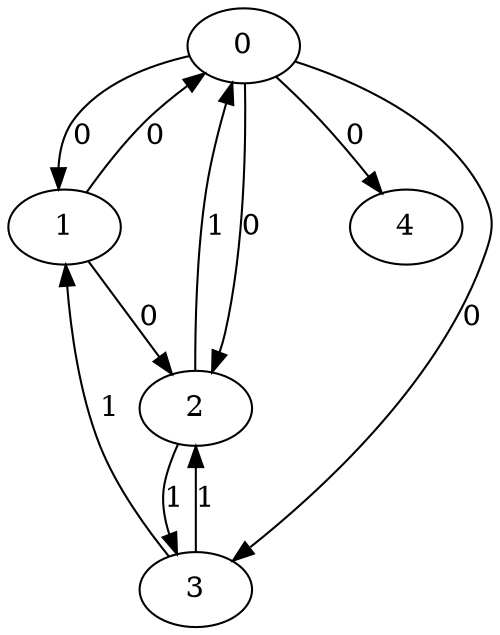 // Source:3492 Canonical: -1 0 0 0 0 0 -1 0 -1 -1 1 -1 -1 1 -1 -1 1 1 -1 -1 -1 -1 -1 -1 -1
digraph HRA_from_3492_graph_000 {
  0 -> 1 [label="0"];
  0 -> 2 [label="0"];
  0 -> 3 [label="0"];
  1 -> 0 [label="0"];
  1 -> 2 [label="0"];
  2 -> 0 [label="1"];
  2 -> 3 [label="1"];
  3 -> 1 [label="1"];
  3 -> 2 [label="1"];
  0 -> 4 [label="0"];
}

// Source:3492 Canonical: -1 0 0 0 0 0 -1 0 -1 -1 1 -1 -1 1 -1 -1 1 1 -1 -1 0 -1 -1 -1 -1
digraph HRA_from_3492_graph_001 {
  0 -> 1 [label="0"];
  0 -> 2 [label="0"];
  0 -> 3 [label="0"];
  1 -> 0 [label="0"];
  1 -> 2 [label="0"];
  2 -> 0 [label="1"];
  2 -> 3 [label="1"];
  3 -> 1 [label="1"];
  3 -> 2 [label="1"];
  0 -> 4 [label="0"];
  4 -> 0 [label="0"];
}

// Source:3492 Canonical: -1 0 0 0 -1 0 -1 0 -1 0 1 -1 -1 1 -1 -1 1 1 -1 -1 -1 -1 -1 -1 -1
digraph HRA_from_3492_graph_002 {
  0 -> 1 [label="0"];
  0 -> 2 [label="0"];
  0 -> 3 [label="0"];
  1 -> 0 [label="0"];
  1 -> 2 [label="0"];
  2 -> 0 [label="1"];
  2 -> 3 [label="1"];
  3 -> 1 [label="1"];
  3 -> 2 [label="1"];
  1 -> 4 [label="0"];
}

// Source:3492 Canonical: -1 0 0 0 0 0 -1 0 -1 0 1 -1 -1 1 -1 -1 1 1 -1 -1 -1 -1 -1 -1 -1
digraph HRA_from_3492_graph_003 {
  0 -> 1 [label="0"];
  0 -> 2 [label="0"];
  0 -> 3 [label="0"];
  1 -> 0 [label="0"];
  1 -> 2 [label="0"];
  2 -> 0 [label="1"];
  2 -> 3 [label="1"];
  3 -> 1 [label="1"];
  3 -> 2 [label="1"];
  0 -> 4 [label="0"];
  1 -> 4 [label="0"];
}

// Source:3492 Canonical: -1 0 0 0 -1 0 -1 0 -1 0 1 -1 -1 1 -1 -1 1 1 -1 -1 0 -1 -1 -1 -1
digraph HRA_from_3492_graph_004 {
  0 -> 1 [label="0"];
  0 -> 2 [label="0"];
  0 -> 3 [label="0"];
  1 -> 0 [label="0"];
  1 -> 2 [label="0"];
  2 -> 0 [label="1"];
  2 -> 3 [label="1"];
  3 -> 1 [label="1"];
  3 -> 2 [label="1"];
  4 -> 0 [label="0"];
  1 -> 4 [label="0"];
}

// Source:3492 Canonical: -1 0 0 0 0 0 -1 0 -1 0 1 -1 -1 1 -1 -1 1 1 -1 -1 0 -1 -1 -1 -1
digraph HRA_from_3492_graph_005 {
  0 -> 1 [label="0"];
  0 -> 2 [label="0"];
  0 -> 3 [label="0"];
  1 -> 0 [label="0"];
  1 -> 2 [label="0"];
  2 -> 0 [label="1"];
  2 -> 3 [label="1"];
  3 -> 1 [label="1"];
  3 -> 2 [label="1"];
  0 -> 4 [label="0"];
  4 -> 0 [label="0"];
  1 -> 4 [label="0"];
}

// Source:3492 Canonical: -1 0 0 0 0 0 -1 0 -1 -1 1 -1 -1 1 -1 -1 1 1 -1 -1 -1 0 -1 -1 -1
digraph HRA_from_3492_graph_006 {
  0 -> 1 [label="0"];
  0 -> 2 [label="0"];
  0 -> 3 [label="0"];
  1 -> 0 [label="0"];
  1 -> 2 [label="0"];
  2 -> 0 [label="1"];
  2 -> 3 [label="1"];
  3 -> 1 [label="1"];
  3 -> 2 [label="1"];
  0 -> 4 [label="0"];
  4 -> 1 [label="0"];
}

// Source:3492 Canonical: -1 0 0 0 0 0 -1 0 -1 -1 1 -1 -1 1 -1 -1 1 1 -1 -1 0 0 -1 -1 -1
digraph HRA_from_3492_graph_007 {
  0 -> 1 [label="0"];
  0 -> 2 [label="0"];
  0 -> 3 [label="0"];
  1 -> 0 [label="0"];
  1 -> 2 [label="0"];
  2 -> 0 [label="1"];
  2 -> 3 [label="1"];
  3 -> 1 [label="1"];
  3 -> 2 [label="1"];
  0 -> 4 [label="0"];
  4 -> 0 [label="0"];
  4 -> 1 [label="0"];
}

// Source:3492 Canonical: -1 0 0 0 -1 0 -1 0 -1 0 1 -1 -1 1 -1 -1 1 1 -1 -1 -1 0 -1 -1 -1
digraph HRA_from_3492_graph_008 {
  0 -> 1 [label="0"];
  0 -> 2 [label="0"];
  0 -> 3 [label="0"];
  1 -> 0 [label="0"];
  1 -> 2 [label="0"];
  2 -> 0 [label="1"];
  2 -> 3 [label="1"];
  3 -> 1 [label="1"];
  3 -> 2 [label="1"];
  1 -> 4 [label="0"];
  4 -> 1 [label="0"];
}

// Source:3492 Canonical: -1 0 0 0 0 0 -1 0 -1 0 1 -1 -1 1 -1 -1 1 1 -1 -1 -1 0 -1 -1 -1
digraph HRA_from_3492_graph_009 {
  0 -> 1 [label="0"];
  0 -> 2 [label="0"];
  0 -> 3 [label="0"];
  1 -> 0 [label="0"];
  1 -> 2 [label="0"];
  2 -> 0 [label="1"];
  2 -> 3 [label="1"];
  3 -> 1 [label="1"];
  3 -> 2 [label="1"];
  0 -> 4 [label="0"];
  1 -> 4 [label="0"];
  4 -> 1 [label="0"];
}

// Source:3492 Canonical: -1 0 0 0 -1 0 -1 0 -1 0 1 -1 -1 1 -1 -1 1 1 -1 -1 0 0 -1 -1 -1
digraph HRA_from_3492_graph_010 {
  0 -> 1 [label="0"];
  0 -> 2 [label="0"];
  0 -> 3 [label="0"];
  1 -> 0 [label="0"];
  1 -> 2 [label="0"];
  2 -> 0 [label="1"];
  2 -> 3 [label="1"];
  3 -> 1 [label="1"];
  3 -> 2 [label="1"];
  4 -> 0 [label="0"];
  1 -> 4 [label="0"];
  4 -> 1 [label="0"];
}

// Source:3492 Canonical: -1 0 0 0 0 0 -1 0 -1 0 1 -1 -1 1 -1 -1 1 1 -1 -1 0 0 -1 -1 -1
digraph HRA_from_3492_graph_011 {
  0 -> 1 [label="0"];
  0 -> 2 [label="0"];
  0 -> 3 [label="0"];
  1 -> 0 [label="0"];
  1 -> 2 [label="0"];
  2 -> 0 [label="1"];
  2 -> 3 [label="1"];
  3 -> 1 [label="1"];
  3 -> 2 [label="1"];
  0 -> 4 [label="0"];
  4 -> 0 [label="0"];
  1 -> 4 [label="0"];
  4 -> 1 [label="0"];
}

// Source:3492 Canonical: -1 0 0 0 -1 0 -1 0 -1 -1 1 -1 -1 1 0 -1 1 1 -1 -1 -1 -1 -1 -1 -1
digraph HRA_from_3492_graph_012 {
  0 -> 1 [label="0"];
  0 -> 2 [label="0"];
  0 -> 3 [label="0"];
  1 -> 0 [label="0"];
  1 -> 2 [label="0"];
  2 -> 0 [label="1"];
  2 -> 3 [label="1"];
  3 -> 1 [label="1"];
  3 -> 2 [label="1"];
  2 -> 4 [label="0"];
}

// Source:3492 Canonical: -1 0 0 0 0 0 -1 0 -1 -1 1 -1 -1 1 0 -1 1 1 -1 -1 -1 -1 -1 -1 -1
digraph HRA_from_3492_graph_013 {
  0 -> 1 [label="0"];
  0 -> 2 [label="0"];
  0 -> 3 [label="0"];
  1 -> 0 [label="0"];
  1 -> 2 [label="0"];
  2 -> 0 [label="1"];
  2 -> 3 [label="1"];
  3 -> 1 [label="1"];
  3 -> 2 [label="1"];
  0 -> 4 [label="0"];
  2 -> 4 [label="0"];
}

// Source:3492 Canonical: -1 0 0 0 -1 0 -1 0 -1 -1 1 -1 -1 1 0 -1 1 1 -1 -1 0 -1 -1 -1 -1
digraph HRA_from_3492_graph_014 {
  0 -> 1 [label="0"];
  0 -> 2 [label="0"];
  0 -> 3 [label="0"];
  1 -> 0 [label="0"];
  1 -> 2 [label="0"];
  2 -> 0 [label="1"];
  2 -> 3 [label="1"];
  3 -> 1 [label="1"];
  3 -> 2 [label="1"];
  4 -> 0 [label="0"];
  2 -> 4 [label="0"];
}

// Source:3492 Canonical: -1 0 0 0 0 0 -1 0 -1 -1 1 -1 -1 1 0 -1 1 1 -1 -1 0 -1 -1 -1 -1
digraph HRA_from_3492_graph_015 {
  0 -> 1 [label="0"];
  0 -> 2 [label="0"];
  0 -> 3 [label="0"];
  1 -> 0 [label="0"];
  1 -> 2 [label="0"];
  2 -> 0 [label="1"];
  2 -> 3 [label="1"];
  3 -> 1 [label="1"];
  3 -> 2 [label="1"];
  0 -> 4 [label="0"];
  4 -> 0 [label="0"];
  2 -> 4 [label="0"];
}

// Source:3492 Canonical: -1 0 0 0 -1 0 -1 0 -1 0 1 -1 -1 1 0 -1 1 1 -1 -1 -1 -1 -1 -1 -1
digraph HRA_from_3492_graph_016 {
  0 -> 1 [label="0"];
  0 -> 2 [label="0"];
  0 -> 3 [label="0"];
  1 -> 0 [label="0"];
  1 -> 2 [label="0"];
  2 -> 0 [label="1"];
  2 -> 3 [label="1"];
  3 -> 1 [label="1"];
  3 -> 2 [label="1"];
  1 -> 4 [label="0"];
  2 -> 4 [label="0"];
}

// Source:3492 Canonical: -1 0 0 0 0 0 -1 0 -1 0 1 -1 -1 1 0 -1 1 1 -1 -1 -1 -1 -1 -1 -1
digraph HRA_from_3492_graph_017 {
  0 -> 1 [label="0"];
  0 -> 2 [label="0"];
  0 -> 3 [label="0"];
  1 -> 0 [label="0"];
  1 -> 2 [label="0"];
  2 -> 0 [label="1"];
  2 -> 3 [label="1"];
  3 -> 1 [label="1"];
  3 -> 2 [label="1"];
  0 -> 4 [label="0"];
  1 -> 4 [label="0"];
  2 -> 4 [label="0"];
}

// Source:3492 Canonical: -1 0 0 0 -1 0 -1 0 -1 0 1 -1 -1 1 0 -1 1 1 -1 -1 0 -1 -1 -1 -1
digraph HRA_from_3492_graph_018 {
  0 -> 1 [label="0"];
  0 -> 2 [label="0"];
  0 -> 3 [label="0"];
  1 -> 0 [label="0"];
  1 -> 2 [label="0"];
  2 -> 0 [label="1"];
  2 -> 3 [label="1"];
  3 -> 1 [label="1"];
  3 -> 2 [label="1"];
  4 -> 0 [label="0"];
  1 -> 4 [label="0"];
  2 -> 4 [label="0"];
}

// Source:3492 Canonical: -1 0 0 0 0 0 -1 0 -1 0 1 -1 -1 1 0 -1 1 1 -1 -1 0 -1 -1 -1 -1
digraph HRA_from_3492_graph_019 {
  0 -> 1 [label="0"];
  0 -> 2 [label="0"];
  0 -> 3 [label="0"];
  1 -> 0 [label="0"];
  1 -> 2 [label="0"];
  2 -> 0 [label="1"];
  2 -> 3 [label="1"];
  3 -> 1 [label="1"];
  3 -> 2 [label="1"];
  0 -> 4 [label="0"];
  4 -> 0 [label="0"];
  1 -> 4 [label="0"];
  2 -> 4 [label="0"];
}

// Source:3492 Canonical: -1 0 0 0 -1 0 -1 0 -1 -1 1 -1 -1 1 0 -1 1 1 -1 -1 -1 0 -1 -1 -1
digraph HRA_from_3492_graph_020 {
  0 -> 1 [label="0"];
  0 -> 2 [label="0"];
  0 -> 3 [label="0"];
  1 -> 0 [label="0"];
  1 -> 2 [label="0"];
  2 -> 0 [label="1"];
  2 -> 3 [label="1"];
  3 -> 1 [label="1"];
  3 -> 2 [label="1"];
  4 -> 1 [label="0"];
  2 -> 4 [label="0"];
}

// Source:3492 Canonical: -1 0 0 0 0 0 -1 0 -1 -1 1 -1 -1 1 0 -1 1 1 -1 -1 -1 0 -1 -1 -1
digraph HRA_from_3492_graph_021 {
  0 -> 1 [label="0"];
  0 -> 2 [label="0"];
  0 -> 3 [label="0"];
  1 -> 0 [label="0"];
  1 -> 2 [label="0"];
  2 -> 0 [label="1"];
  2 -> 3 [label="1"];
  3 -> 1 [label="1"];
  3 -> 2 [label="1"];
  0 -> 4 [label="0"];
  4 -> 1 [label="0"];
  2 -> 4 [label="0"];
}

// Source:3492 Canonical: -1 0 0 0 -1 0 -1 0 -1 -1 1 -1 -1 1 0 -1 1 1 -1 -1 0 0 -1 -1 -1
digraph HRA_from_3492_graph_022 {
  0 -> 1 [label="0"];
  0 -> 2 [label="0"];
  0 -> 3 [label="0"];
  1 -> 0 [label="0"];
  1 -> 2 [label="0"];
  2 -> 0 [label="1"];
  2 -> 3 [label="1"];
  3 -> 1 [label="1"];
  3 -> 2 [label="1"];
  4 -> 0 [label="0"];
  4 -> 1 [label="0"];
  2 -> 4 [label="0"];
}

// Source:3492 Canonical: -1 0 0 0 0 0 -1 0 -1 -1 1 -1 -1 1 0 -1 1 1 -1 -1 0 0 -1 -1 -1
digraph HRA_from_3492_graph_023 {
  0 -> 1 [label="0"];
  0 -> 2 [label="0"];
  0 -> 3 [label="0"];
  1 -> 0 [label="0"];
  1 -> 2 [label="0"];
  2 -> 0 [label="1"];
  2 -> 3 [label="1"];
  3 -> 1 [label="1"];
  3 -> 2 [label="1"];
  0 -> 4 [label="0"];
  4 -> 0 [label="0"];
  4 -> 1 [label="0"];
  2 -> 4 [label="0"];
}

// Source:3492 Canonical: -1 0 0 0 -1 0 -1 0 -1 0 1 -1 -1 1 0 -1 1 1 -1 -1 -1 0 -1 -1 -1
digraph HRA_from_3492_graph_024 {
  0 -> 1 [label="0"];
  0 -> 2 [label="0"];
  0 -> 3 [label="0"];
  1 -> 0 [label="0"];
  1 -> 2 [label="0"];
  2 -> 0 [label="1"];
  2 -> 3 [label="1"];
  3 -> 1 [label="1"];
  3 -> 2 [label="1"];
  1 -> 4 [label="0"];
  4 -> 1 [label="0"];
  2 -> 4 [label="0"];
}

// Source:3492 Canonical: -1 0 0 0 0 0 -1 0 -1 0 1 -1 -1 1 0 -1 1 1 -1 -1 -1 0 -1 -1 -1
digraph HRA_from_3492_graph_025 {
  0 -> 1 [label="0"];
  0 -> 2 [label="0"];
  0 -> 3 [label="0"];
  1 -> 0 [label="0"];
  1 -> 2 [label="0"];
  2 -> 0 [label="1"];
  2 -> 3 [label="1"];
  3 -> 1 [label="1"];
  3 -> 2 [label="1"];
  0 -> 4 [label="0"];
  1 -> 4 [label="0"];
  4 -> 1 [label="0"];
  2 -> 4 [label="0"];
}

// Source:3492 Canonical: -1 0 0 0 -1 0 -1 0 -1 0 1 -1 -1 1 0 -1 1 1 -1 -1 0 0 -1 -1 -1
digraph HRA_from_3492_graph_026 {
  0 -> 1 [label="0"];
  0 -> 2 [label="0"];
  0 -> 3 [label="0"];
  1 -> 0 [label="0"];
  1 -> 2 [label="0"];
  2 -> 0 [label="1"];
  2 -> 3 [label="1"];
  3 -> 1 [label="1"];
  3 -> 2 [label="1"];
  4 -> 0 [label="0"];
  1 -> 4 [label="0"];
  4 -> 1 [label="0"];
  2 -> 4 [label="0"];
}

// Source:3492 Canonical: -1 0 0 0 0 0 -1 0 -1 0 1 -1 -1 1 0 -1 1 1 -1 -1 0 0 -1 -1 -1
digraph HRA_from_3492_graph_027 {
  0 -> 1 [label="0"];
  0 -> 2 [label="0"];
  0 -> 3 [label="0"];
  1 -> 0 [label="0"];
  1 -> 2 [label="0"];
  2 -> 0 [label="1"];
  2 -> 3 [label="1"];
  3 -> 1 [label="1"];
  3 -> 2 [label="1"];
  0 -> 4 [label="0"];
  4 -> 0 [label="0"];
  1 -> 4 [label="0"];
  4 -> 1 [label="0"];
  2 -> 4 [label="0"];
}

// Source:3492 Canonical: -1 0 0 0 0 0 -1 0 -1 -1 1 -1 -1 1 -1 -1 1 1 -1 -1 -1 -1 0 -1 -1
digraph HRA_from_3492_graph_028 {
  0 -> 1 [label="0"];
  0 -> 2 [label="0"];
  0 -> 3 [label="0"];
  1 -> 0 [label="0"];
  1 -> 2 [label="0"];
  2 -> 0 [label="1"];
  2 -> 3 [label="1"];
  3 -> 1 [label="1"];
  3 -> 2 [label="1"];
  0 -> 4 [label="0"];
  4 -> 2 [label="0"];
}

// Source:3492 Canonical: -1 0 0 0 0 0 -1 0 -1 -1 1 -1 -1 1 -1 -1 1 1 -1 -1 0 -1 0 -1 -1
digraph HRA_from_3492_graph_029 {
  0 -> 1 [label="0"];
  0 -> 2 [label="0"];
  0 -> 3 [label="0"];
  1 -> 0 [label="0"];
  1 -> 2 [label="0"];
  2 -> 0 [label="1"];
  2 -> 3 [label="1"];
  3 -> 1 [label="1"];
  3 -> 2 [label="1"];
  0 -> 4 [label="0"];
  4 -> 0 [label="0"];
  4 -> 2 [label="0"];
}

// Source:3492 Canonical: -1 0 0 0 -1 0 -1 0 -1 0 1 -1 -1 1 -1 -1 1 1 -1 -1 -1 -1 0 -1 -1
digraph HRA_from_3492_graph_030 {
  0 -> 1 [label="0"];
  0 -> 2 [label="0"];
  0 -> 3 [label="0"];
  1 -> 0 [label="0"];
  1 -> 2 [label="0"];
  2 -> 0 [label="1"];
  2 -> 3 [label="1"];
  3 -> 1 [label="1"];
  3 -> 2 [label="1"];
  1 -> 4 [label="0"];
  4 -> 2 [label="0"];
}

// Source:3492 Canonical: -1 0 0 0 0 0 -1 0 -1 0 1 -1 -1 1 -1 -1 1 1 -1 -1 -1 -1 0 -1 -1
digraph HRA_from_3492_graph_031 {
  0 -> 1 [label="0"];
  0 -> 2 [label="0"];
  0 -> 3 [label="0"];
  1 -> 0 [label="0"];
  1 -> 2 [label="0"];
  2 -> 0 [label="1"];
  2 -> 3 [label="1"];
  3 -> 1 [label="1"];
  3 -> 2 [label="1"];
  0 -> 4 [label="0"];
  1 -> 4 [label="0"];
  4 -> 2 [label="0"];
}

// Source:3492 Canonical: -1 0 0 0 -1 0 -1 0 -1 0 1 -1 -1 1 -1 -1 1 1 -1 -1 0 -1 0 -1 -1
digraph HRA_from_3492_graph_032 {
  0 -> 1 [label="0"];
  0 -> 2 [label="0"];
  0 -> 3 [label="0"];
  1 -> 0 [label="0"];
  1 -> 2 [label="0"];
  2 -> 0 [label="1"];
  2 -> 3 [label="1"];
  3 -> 1 [label="1"];
  3 -> 2 [label="1"];
  4 -> 0 [label="0"];
  1 -> 4 [label="0"];
  4 -> 2 [label="0"];
}

// Source:3492 Canonical: -1 0 0 0 0 0 -1 0 -1 0 1 -1 -1 1 -1 -1 1 1 -1 -1 0 -1 0 -1 -1
digraph HRA_from_3492_graph_033 {
  0 -> 1 [label="0"];
  0 -> 2 [label="0"];
  0 -> 3 [label="0"];
  1 -> 0 [label="0"];
  1 -> 2 [label="0"];
  2 -> 0 [label="1"];
  2 -> 3 [label="1"];
  3 -> 1 [label="1"];
  3 -> 2 [label="1"];
  0 -> 4 [label="0"];
  4 -> 0 [label="0"];
  1 -> 4 [label="0"];
  4 -> 2 [label="0"];
}

// Source:3492 Canonical: -1 0 0 0 0 0 -1 0 -1 -1 1 -1 -1 1 -1 -1 1 1 -1 -1 -1 0 0 -1 -1
digraph HRA_from_3492_graph_034 {
  0 -> 1 [label="0"];
  0 -> 2 [label="0"];
  0 -> 3 [label="0"];
  1 -> 0 [label="0"];
  1 -> 2 [label="0"];
  2 -> 0 [label="1"];
  2 -> 3 [label="1"];
  3 -> 1 [label="1"];
  3 -> 2 [label="1"];
  0 -> 4 [label="0"];
  4 -> 1 [label="0"];
  4 -> 2 [label="0"];
}

// Source:3492 Canonical: -1 0 0 0 0 0 -1 0 -1 -1 1 -1 -1 1 -1 -1 1 1 -1 -1 0 0 0 -1 -1
digraph HRA_from_3492_graph_035 {
  0 -> 1 [label="0"];
  0 -> 2 [label="0"];
  0 -> 3 [label="0"];
  1 -> 0 [label="0"];
  1 -> 2 [label="0"];
  2 -> 0 [label="1"];
  2 -> 3 [label="1"];
  3 -> 1 [label="1"];
  3 -> 2 [label="1"];
  0 -> 4 [label="0"];
  4 -> 0 [label="0"];
  4 -> 1 [label="0"];
  4 -> 2 [label="0"];
}

// Source:3492 Canonical: -1 0 0 0 -1 0 -1 0 -1 0 1 -1 -1 1 -1 -1 1 1 -1 -1 -1 0 0 -1 -1
digraph HRA_from_3492_graph_036 {
  0 -> 1 [label="0"];
  0 -> 2 [label="0"];
  0 -> 3 [label="0"];
  1 -> 0 [label="0"];
  1 -> 2 [label="0"];
  2 -> 0 [label="1"];
  2 -> 3 [label="1"];
  3 -> 1 [label="1"];
  3 -> 2 [label="1"];
  1 -> 4 [label="0"];
  4 -> 1 [label="0"];
  4 -> 2 [label="0"];
}

// Source:3492 Canonical: -1 0 0 0 0 0 -1 0 -1 0 1 -1 -1 1 -1 -1 1 1 -1 -1 -1 0 0 -1 -1
digraph HRA_from_3492_graph_037 {
  0 -> 1 [label="0"];
  0 -> 2 [label="0"];
  0 -> 3 [label="0"];
  1 -> 0 [label="0"];
  1 -> 2 [label="0"];
  2 -> 0 [label="1"];
  2 -> 3 [label="1"];
  3 -> 1 [label="1"];
  3 -> 2 [label="1"];
  0 -> 4 [label="0"];
  1 -> 4 [label="0"];
  4 -> 1 [label="0"];
  4 -> 2 [label="0"];
}

// Source:3492 Canonical: -1 0 0 0 -1 0 -1 0 -1 0 1 -1 -1 1 -1 -1 1 1 -1 -1 0 0 0 -1 -1
digraph HRA_from_3492_graph_038 {
  0 -> 1 [label="0"];
  0 -> 2 [label="0"];
  0 -> 3 [label="0"];
  1 -> 0 [label="0"];
  1 -> 2 [label="0"];
  2 -> 0 [label="1"];
  2 -> 3 [label="1"];
  3 -> 1 [label="1"];
  3 -> 2 [label="1"];
  4 -> 0 [label="0"];
  1 -> 4 [label="0"];
  4 -> 1 [label="0"];
  4 -> 2 [label="0"];
}

// Source:3492 Canonical: -1 0 0 0 0 0 -1 0 -1 0 1 -1 -1 1 -1 -1 1 1 -1 -1 0 0 0 -1 -1
digraph HRA_from_3492_graph_039 {
  0 -> 1 [label="0"];
  0 -> 2 [label="0"];
  0 -> 3 [label="0"];
  1 -> 0 [label="0"];
  1 -> 2 [label="0"];
  2 -> 0 [label="1"];
  2 -> 3 [label="1"];
  3 -> 1 [label="1"];
  3 -> 2 [label="1"];
  0 -> 4 [label="0"];
  4 -> 0 [label="0"];
  1 -> 4 [label="0"];
  4 -> 1 [label="0"];
  4 -> 2 [label="0"];
}

// Source:3492 Canonical: -1 0 0 0 -1 0 -1 0 -1 -1 1 -1 -1 1 0 -1 1 1 -1 -1 -1 -1 0 -1 -1
digraph HRA_from_3492_graph_040 {
  0 -> 1 [label="0"];
  0 -> 2 [label="0"];
  0 -> 3 [label="0"];
  1 -> 0 [label="0"];
  1 -> 2 [label="0"];
  2 -> 0 [label="1"];
  2 -> 3 [label="1"];
  3 -> 1 [label="1"];
  3 -> 2 [label="1"];
  2 -> 4 [label="0"];
  4 -> 2 [label="0"];
}

// Source:3492 Canonical: -1 0 0 0 0 0 -1 0 -1 -1 1 -1 -1 1 0 -1 1 1 -1 -1 -1 -1 0 -1 -1
digraph HRA_from_3492_graph_041 {
  0 -> 1 [label="0"];
  0 -> 2 [label="0"];
  0 -> 3 [label="0"];
  1 -> 0 [label="0"];
  1 -> 2 [label="0"];
  2 -> 0 [label="1"];
  2 -> 3 [label="1"];
  3 -> 1 [label="1"];
  3 -> 2 [label="1"];
  0 -> 4 [label="0"];
  2 -> 4 [label="0"];
  4 -> 2 [label="0"];
}

// Source:3492 Canonical: -1 0 0 0 -1 0 -1 0 -1 -1 1 -1 -1 1 0 -1 1 1 -1 -1 0 -1 0 -1 -1
digraph HRA_from_3492_graph_042 {
  0 -> 1 [label="0"];
  0 -> 2 [label="0"];
  0 -> 3 [label="0"];
  1 -> 0 [label="0"];
  1 -> 2 [label="0"];
  2 -> 0 [label="1"];
  2 -> 3 [label="1"];
  3 -> 1 [label="1"];
  3 -> 2 [label="1"];
  4 -> 0 [label="0"];
  2 -> 4 [label="0"];
  4 -> 2 [label="0"];
}

// Source:3492 Canonical: -1 0 0 0 0 0 -1 0 -1 -1 1 -1 -1 1 0 -1 1 1 -1 -1 0 -1 0 -1 -1
digraph HRA_from_3492_graph_043 {
  0 -> 1 [label="0"];
  0 -> 2 [label="0"];
  0 -> 3 [label="0"];
  1 -> 0 [label="0"];
  1 -> 2 [label="0"];
  2 -> 0 [label="1"];
  2 -> 3 [label="1"];
  3 -> 1 [label="1"];
  3 -> 2 [label="1"];
  0 -> 4 [label="0"];
  4 -> 0 [label="0"];
  2 -> 4 [label="0"];
  4 -> 2 [label="0"];
}

// Source:3492 Canonical: -1 0 0 0 -1 0 -1 0 -1 0 1 -1 -1 1 0 -1 1 1 -1 -1 -1 -1 0 -1 -1
digraph HRA_from_3492_graph_044 {
  0 -> 1 [label="0"];
  0 -> 2 [label="0"];
  0 -> 3 [label="0"];
  1 -> 0 [label="0"];
  1 -> 2 [label="0"];
  2 -> 0 [label="1"];
  2 -> 3 [label="1"];
  3 -> 1 [label="1"];
  3 -> 2 [label="1"];
  1 -> 4 [label="0"];
  2 -> 4 [label="0"];
  4 -> 2 [label="0"];
}

// Source:3492 Canonical: -1 0 0 0 0 0 -1 0 -1 0 1 -1 -1 1 0 -1 1 1 -1 -1 -1 -1 0 -1 -1
digraph HRA_from_3492_graph_045 {
  0 -> 1 [label="0"];
  0 -> 2 [label="0"];
  0 -> 3 [label="0"];
  1 -> 0 [label="0"];
  1 -> 2 [label="0"];
  2 -> 0 [label="1"];
  2 -> 3 [label="1"];
  3 -> 1 [label="1"];
  3 -> 2 [label="1"];
  0 -> 4 [label="0"];
  1 -> 4 [label="0"];
  2 -> 4 [label="0"];
  4 -> 2 [label="0"];
}

// Source:3492 Canonical: -1 0 0 0 -1 0 -1 0 -1 0 1 -1 -1 1 0 -1 1 1 -1 -1 0 -1 0 -1 -1
digraph HRA_from_3492_graph_046 {
  0 -> 1 [label="0"];
  0 -> 2 [label="0"];
  0 -> 3 [label="0"];
  1 -> 0 [label="0"];
  1 -> 2 [label="0"];
  2 -> 0 [label="1"];
  2 -> 3 [label="1"];
  3 -> 1 [label="1"];
  3 -> 2 [label="1"];
  4 -> 0 [label="0"];
  1 -> 4 [label="0"];
  2 -> 4 [label="0"];
  4 -> 2 [label="0"];
}

// Source:3492 Canonical: -1 0 0 0 0 0 -1 0 -1 0 1 -1 -1 1 0 -1 1 1 -1 -1 0 -1 0 -1 -1
digraph HRA_from_3492_graph_047 {
  0 -> 1 [label="0"];
  0 -> 2 [label="0"];
  0 -> 3 [label="0"];
  1 -> 0 [label="0"];
  1 -> 2 [label="0"];
  2 -> 0 [label="1"];
  2 -> 3 [label="1"];
  3 -> 1 [label="1"];
  3 -> 2 [label="1"];
  0 -> 4 [label="0"];
  4 -> 0 [label="0"];
  1 -> 4 [label="0"];
  2 -> 4 [label="0"];
  4 -> 2 [label="0"];
}

// Source:3492 Canonical: -1 0 0 0 -1 0 -1 0 -1 -1 1 -1 -1 1 0 -1 1 1 -1 -1 -1 0 0 -1 -1
digraph HRA_from_3492_graph_048 {
  0 -> 1 [label="0"];
  0 -> 2 [label="0"];
  0 -> 3 [label="0"];
  1 -> 0 [label="0"];
  1 -> 2 [label="0"];
  2 -> 0 [label="1"];
  2 -> 3 [label="1"];
  3 -> 1 [label="1"];
  3 -> 2 [label="1"];
  4 -> 1 [label="0"];
  2 -> 4 [label="0"];
  4 -> 2 [label="0"];
}

// Source:3492 Canonical: -1 0 0 0 0 0 -1 0 -1 -1 1 -1 -1 1 0 -1 1 1 -1 -1 -1 0 0 -1 -1
digraph HRA_from_3492_graph_049 {
  0 -> 1 [label="0"];
  0 -> 2 [label="0"];
  0 -> 3 [label="0"];
  1 -> 0 [label="0"];
  1 -> 2 [label="0"];
  2 -> 0 [label="1"];
  2 -> 3 [label="1"];
  3 -> 1 [label="1"];
  3 -> 2 [label="1"];
  0 -> 4 [label="0"];
  4 -> 1 [label="0"];
  2 -> 4 [label="0"];
  4 -> 2 [label="0"];
}

// Source:3492 Canonical: -1 0 0 0 -1 0 -1 0 -1 -1 1 -1 -1 1 0 -1 1 1 -1 -1 0 0 0 -1 -1
digraph HRA_from_3492_graph_050 {
  0 -> 1 [label="0"];
  0 -> 2 [label="0"];
  0 -> 3 [label="0"];
  1 -> 0 [label="0"];
  1 -> 2 [label="0"];
  2 -> 0 [label="1"];
  2 -> 3 [label="1"];
  3 -> 1 [label="1"];
  3 -> 2 [label="1"];
  4 -> 0 [label="0"];
  4 -> 1 [label="0"];
  2 -> 4 [label="0"];
  4 -> 2 [label="0"];
}

// Source:3492 Canonical: -1 0 0 0 0 0 -1 0 -1 -1 1 -1 -1 1 0 -1 1 1 -1 -1 0 0 0 -1 -1
digraph HRA_from_3492_graph_051 {
  0 -> 1 [label="0"];
  0 -> 2 [label="0"];
  0 -> 3 [label="0"];
  1 -> 0 [label="0"];
  1 -> 2 [label="0"];
  2 -> 0 [label="1"];
  2 -> 3 [label="1"];
  3 -> 1 [label="1"];
  3 -> 2 [label="1"];
  0 -> 4 [label="0"];
  4 -> 0 [label="0"];
  4 -> 1 [label="0"];
  2 -> 4 [label="0"];
  4 -> 2 [label="0"];
}

// Source:3492 Canonical: -1 0 0 0 -1 0 -1 0 -1 0 1 -1 -1 1 0 -1 1 1 -1 -1 -1 0 0 -1 -1
digraph HRA_from_3492_graph_052 {
  0 -> 1 [label="0"];
  0 -> 2 [label="0"];
  0 -> 3 [label="0"];
  1 -> 0 [label="0"];
  1 -> 2 [label="0"];
  2 -> 0 [label="1"];
  2 -> 3 [label="1"];
  3 -> 1 [label="1"];
  3 -> 2 [label="1"];
  1 -> 4 [label="0"];
  4 -> 1 [label="0"];
  2 -> 4 [label="0"];
  4 -> 2 [label="0"];
}

// Source:3492 Canonical: -1 0 0 0 0 0 -1 0 -1 0 1 -1 -1 1 0 -1 1 1 -1 -1 -1 0 0 -1 -1
digraph HRA_from_3492_graph_053 {
  0 -> 1 [label="0"];
  0 -> 2 [label="0"];
  0 -> 3 [label="0"];
  1 -> 0 [label="0"];
  1 -> 2 [label="0"];
  2 -> 0 [label="1"];
  2 -> 3 [label="1"];
  3 -> 1 [label="1"];
  3 -> 2 [label="1"];
  0 -> 4 [label="0"];
  1 -> 4 [label="0"];
  4 -> 1 [label="0"];
  2 -> 4 [label="0"];
  4 -> 2 [label="0"];
}

// Source:3492 Canonical: -1 0 0 0 -1 0 -1 0 -1 0 1 -1 -1 1 0 -1 1 1 -1 -1 0 0 0 -1 -1
digraph HRA_from_3492_graph_054 {
  0 -> 1 [label="0"];
  0 -> 2 [label="0"];
  0 -> 3 [label="0"];
  1 -> 0 [label="0"];
  1 -> 2 [label="0"];
  2 -> 0 [label="1"];
  2 -> 3 [label="1"];
  3 -> 1 [label="1"];
  3 -> 2 [label="1"];
  4 -> 0 [label="0"];
  1 -> 4 [label="0"];
  4 -> 1 [label="0"];
  2 -> 4 [label="0"];
  4 -> 2 [label="0"];
}

// Source:3492 Canonical: -1 0 0 0 0 0 -1 0 -1 0 1 -1 -1 1 0 -1 1 1 -1 -1 0 0 0 -1 -1
digraph HRA_from_3492_graph_055 {
  0 -> 1 [label="0"];
  0 -> 2 [label="0"];
  0 -> 3 [label="0"];
  1 -> 0 [label="0"];
  1 -> 2 [label="0"];
  2 -> 0 [label="1"];
  2 -> 3 [label="1"];
  3 -> 1 [label="1"];
  3 -> 2 [label="1"];
  0 -> 4 [label="0"];
  4 -> 0 [label="0"];
  1 -> 4 [label="0"];
  4 -> 1 [label="0"];
  2 -> 4 [label="0"];
  4 -> 2 [label="0"];
}

// Source:3492 Canonical: -1 0 0 0 -1 0 -1 0 -1 -1 1 -1 -1 1 -1 -1 1 1 -1 0 -1 -1 -1 -1 -1
digraph HRA_from_3492_graph_056 {
  0 -> 1 [label="0"];
  0 -> 2 [label="0"];
  0 -> 3 [label="0"];
  1 -> 0 [label="0"];
  1 -> 2 [label="0"];
  2 -> 0 [label="1"];
  2 -> 3 [label="1"];
  3 -> 1 [label="1"];
  3 -> 2 [label="1"];
  3 -> 4 [label="0"];
}

// Source:3492 Canonical: -1 0 0 0 0 0 -1 0 -1 -1 1 -1 -1 1 -1 -1 1 1 -1 0 -1 -1 -1 -1 -1
digraph HRA_from_3492_graph_057 {
  0 -> 1 [label="0"];
  0 -> 2 [label="0"];
  0 -> 3 [label="0"];
  1 -> 0 [label="0"];
  1 -> 2 [label="0"];
  2 -> 0 [label="1"];
  2 -> 3 [label="1"];
  3 -> 1 [label="1"];
  3 -> 2 [label="1"];
  0 -> 4 [label="0"];
  3 -> 4 [label="0"];
}

// Source:3492 Canonical: -1 0 0 0 -1 0 -1 0 -1 -1 1 -1 -1 1 -1 -1 1 1 -1 0 0 -1 -1 -1 -1
digraph HRA_from_3492_graph_058 {
  0 -> 1 [label="0"];
  0 -> 2 [label="0"];
  0 -> 3 [label="0"];
  1 -> 0 [label="0"];
  1 -> 2 [label="0"];
  2 -> 0 [label="1"];
  2 -> 3 [label="1"];
  3 -> 1 [label="1"];
  3 -> 2 [label="1"];
  4 -> 0 [label="0"];
  3 -> 4 [label="0"];
}

// Source:3492 Canonical: -1 0 0 0 0 0 -1 0 -1 -1 1 -1 -1 1 -1 -1 1 1 -1 0 0 -1 -1 -1 -1
digraph HRA_from_3492_graph_059 {
  0 -> 1 [label="0"];
  0 -> 2 [label="0"];
  0 -> 3 [label="0"];
  1 -> 0 [label="0"];
  1 -> 2 [label="0"];
  2 -> 0 [label="1"];
  2 -> 3 [label="1"];
  3 -> 1 [label="1"];
  3 -> 2 [label="1"];
  0 -> 4 [label="0"];
  4 -> 0 [label="0"];
  3 -> 4 [label="0"];
}

// Source:3492 Canonical: -1 0 0 0 -1 0 -1 0 -1 0 1 -1 -1 1 -1 -1 1 1 -1 0 -1 -1 -1 -1 -1
digraph HRA_from_3492_graph_060 {
  0 -> 1 [label="0"];
  0 -> 2 [label="0"];
  0 -> 3 [label="0"];
  1 -> 0 [label="0"];
  1 -> 2 [label="0"];
  2 -> 0 [label="1"];
  2 -> 3 [label="1"];
  3 -> 1 [label="1"];
  3 -> 2 [label="1"];
  1 -> 4 [label="0"];
  3 -> 4 [label="0"];
}

// Source:3492 Canonical: -1 0 0 0 0 0 -1 0 -1 0 1 -1 -1 1 -1 -1 1 1 -1 0 -1 -1 -1 -1 -1
digraph HRA_from_3492_graph_061 {
  0 -> 1 [label="0"];
  0 -> 2 [label="0"];
  0 -> 3 [label="0"];
  1 -> 0 [label="0"];
  1 -> 2 [label="0"];
  2 -> 0 [label="1"];
  2 -> 3 [label="1"];
  3 -> 1 [label="1"];
  3 -> 2 [label="1"];
  0 -> 4 [label="0"];
  1 -> 4 [label="0"];
  3 -> 4 [label="0"];
}

// Source:3492 Canonical: -1 0 0 0 -1 0 -1 0 -1 0 1 -1 -1 1 -1 -1 1 1 -1 0 0 -1 -1 -1 -1
digraph HRA_from_3492_graph_062 {
  0 -> 1 [label="0"];
  0 -> 2 [label="0"];
  0 -> 3 [label="0"];
  1 -> 0 [label="0"];
  1 -> 2 [label="0"];
  2 -> 0 [label="1"];
  2 -> 3 [label="1"];
  3 -> 1 [label="1"];
  3 -> 2 [label="1"];
  4 -> 0 [label="0"];
  1 -> 4 [label="0"];
  3 -> 4 [label="0"];
}

// Source:3492 Canonical: -1 0 0 0 0 0 -1 0 -1 0 1 -1 -1 1 -1 -1 1 1 -1 0 0 -1 -1 -1 -1
digraph HRA_from_3492_graph_063 {
  0 -> 1 [label="0"];
  0 -> 2 [label="0"];
  0 -> 3 [label="0"];
  1 -> 0 [label="0"];
  1 -> 2 [label="0"];
  2 -> 0 [label="1"];
  2 -> 3 [label="1"];
  3 -> 1 [label="1"];
  3 -> 2 [label="1"];
  0 -> 4 [label="0"];
  4 -> 0 [label="0"];
  1 -> 4 [label="0"];
  3 -> 4 [label="0"];
}

// Source:3492 Canonical: -1 0 0 0 -1 0 -1 0 -1 -1 1 -1 -1 1 -1 -1 1 1 -1 0 -1 0 -1 -1 -1
digraph HRA_from_3492_graph_064 {
  0 -> 1 [label="0"];
  0 -> 2 [label="0"];
  0 -> 3 [label="0"];
  1 -> 0 [label="0"];
  1 -> 2 [label="0"];
  2 -> 0 [label="1"];
  2 -> 3 [label="1"];
  3 -> 1 [label="1"];
  3 -> 2 [label="1"];
  4 -> 1 [label="0"];
  3 -> 4 [label="0"];
}

// Source:3492 Canonical: -1 0 0 0 0 0 -1 0 -1 -1 1 -1 -1 1 -1 -1 1 1 -1 0 -1 0 -1 -1 -1
digraph HRA_from_3492_graph_065 {
  0 -> 1 [label="0"];
  0 -> 2 [label="0"];
  0 -> 3 [label="0"];
  1 -> 0 [label="0"];
  1 -> 2 [label="0"];
  2 -> 0 [label="1"];
  2 -> 3 [label="1"];
  3 -> 1 [label="1"];
  3 -> 2 [label="1"];
  0 -> 4 [label="0"];
  4 -> 1 [label="0"];
  3 -> 4 [label="0"];
}

// Source:3492 Canonical: -1 0 0 0 -1 0 -1 0 -1 -1 1 -1 -1 1 -1 -1 1 1 -1 0 0 0 -1 -1 -1
digraph HRA_from_3492_graph_066 {
  0 -> 1 [label="0"];
  0 -> 2 [label="0"];
  0 -> 3 [label="0"];
  1 -> 0 [label="0"];
  1 -> 2 [label="0"];
  2 -> 0 [label="1"];
  2 -> 3 [label="1"];
  3 -> 1 [label="1"];
  3 -> 2 [label="1"];
  4 -> 0 [label="0"];
  4 -> 1 [label="0"];
  3 -> 4 [label="0"];
}

// Source:3492 Canonical: -1 0 0 0 0 0 -1 0 -1 -1 1 -1 -1 1 -1 -1 1 1 -1 0 0 0 -1 -1 -1
digraph HRA_from_3492_graph_067 {
  0 -> 1 [label="0"];
  0 -> 2 [label="0"];
  0 -> 3 [label="0"];
  1 -> 0 [label="0"];
  1 -> 2 [label="0"];
  2 -> 0 [label="1"];
  2 -> 3 [label="1"];
  3 -> 1 [label="1"];
  3 -> 2 [label="1"];
  0 -> 4 [label="0"];
  4 -> 0 [label="0"];
  4 -> 1 [label="0"];
  3 -> 4 [label="0"];
}

// Source:3492 Canonical: -1 0 0 0 -1 0 -1 0 -1 0 1 -1 -1 1 -1 -1 1 1 -1 0 -1 0 -1 -1 -1
digraph HRA_from_3492_graph_068 {
  0 -> 1 [label="0"];
  0 -> 2 [label="0"];
  0 -> 3 [label="0"];
  1 -> 0 [label="0"];
  1 -> 2 [label="0"];
  2 -> 0 [label="1"];
  2 -> 3 [label="1"];
  3 -> 1 [label="1"];
  3 -> 2 [label="1"];
  1 -> 4 [label="0"];
  4 -> 1 [label="0"];
  3 -> 4 [label="0"];
}

// Source:3492 Canonical: -1 0 0 0 0 0 -1 0 -1 0 1 -1 -1 1 -1 -1 1 1 -1 0 -1 0 -1 -1 -1
digraph HRA_from_3492_graph_069 {
  0 -> 1 [label="0"];
  0 -> 2 [label="0"];
  0 -> 3 [label="0"];
  1 -> 0 [label="0"];
  1 -> 2 [label="0"];
  2 -> 0 [label="1"];
  2 -> 3 [label="1"];
  3 -> 1 [label="1"];
  3 -> 2 [label="1"];
  0 -> 4 [label="0"];
  1 -> 4 [label="0"];
  4 -> 1 [label="0"];
  3 -> 4 [label="0"];
}

// Source:3492 Canonical: -1 0 0 0 -1 0 -1 0 -1 0 1 -1 -1 1 -1 -1 1 1 -1 0 0 0 -1 -1 -1
digraph HRA_from_3492_graph_070 {
  0 -> 1 [label="0"];
  0 -> 2 [label="0"];
  0 -> 3 [label="0"];
  1 -> 0 [label="0"];
  1 -> 2 [label="0"];
  2 -> 0 [label="1"];
  2 -> 3 [label="1"];
  3 -> 1 [label="1"];
  3 -> 2 [label="1"];
  4 -> 0 [label="0"];
  1 -> 4 [label="0"];
  4 -> 1 [label="0"];
  3 -> 4 [label="0"];
}

// Source:3492 Canonical: -1 0 0 0 0 0 -1 0 -1 0 1 -1 -1 1 -1 -1 1 1 -1 0 0 0 -1 -1 -1
digraph HRA_from_3492_graph_071 {
  0 -> 1 [label="0"];
  0 -> 2 [label="0"];
  0 -> 3 [label="0"];
  1 -> 0 [label="0"];
  1 -> 2 [label="0"];
  2 -> 0 [label="1"];
  2 -> 3 [label="1"];
  3 -> 1 [label="1"];
  3 -> 2 [label="1"];
  0 -> 4 [label="0"];
  4 -> 0 [label="0"];
  1 -> 4 [label="0"];
  4 -> 1 [label="0"];
  3 -> 4 [label="0"];
}

// Source:3492 Canonical: -1 0 0 0 -1 0 -1 0 -1 -1 1 -1 -1 1 0 -1 1 1 -1 0 -1 -1 -1 -1 -1
digraph HRA_from_3492_graph_072 {
  0 -> 1 [label="0"];
  0 -> 2 [label="0"];
  0 -> 3 [label="0"];
  1 -> 0 [label="0"];
  1 -> 2 [label="0"];
  2 -> 0 [label="1"];
  2 -> 3 [label="1"];
  3 -> 1 [label="1"];
  3 -> 2 [label="1"];
  2 -> 4 [label="0"];
  3 -> 4 [label="0"];
}

// Source:3492 Canonical: -1 0 0 0 0 0 -1 0 -1 -1 1 -1 -1 1 0 -1 1 1 -1 0 -1 -1 -1 -1 -1
digraph HRA_from_3492_graph_073 {
  0 -> 1 [label="0"];
  0 -> 2 [label="0"];
  0 -> 3 [label="0"];
  1 -> 0 [label="0"];
  1 -> 2 [label="0"];
  2 -> 0 [label="1"];
  2 -> 3 [label="1"];
  3 -> 1 [label="1"];
  3 -> 2 [label="1"];
  0 -> 4 [label="0"];
  2 -> 4 [label="0"];
  3 -> 4 [label="0"];
}

// Source:3492 Canonical: -1 0 0 0 -1 0 -1 0 -1 -1 1 -1 -1 1 0 -1 1 1 -1 0 0 -1 -1 -1 -1
digraph HRA_from_3492_graph_074 {
  0 -> 1 [label="0"];
  0 -> 2 [label="0"];
  0 -> 3 [label="0"];
  1 -> 0 [label="0"];
  1 -> 2 [label="0"];
  2 -> 0 [label="1"];
  2 -> 3 [label="1"];
  3 -> 1 [label="1"];
  3 -> 2 [label="1"];
  4 -> 0 [label="0"];
  2 -> 4 [label="0"];
  3 -> 4 [label="0"];
}

// Source:3492 Canonical: -1 0 0 0 0 0 -1 0 -1 -1 1 -1 -1 1 0 -1 1 1 -1 0 0 -1 -1 -1 -1
digraph HRA_from_3492_graph_075 {
  0 -> 1 [label="0"];
  0 -> 2 [label="0"];
  0 -> 3 [label="0"];
  1 -> 0 [label="0"];
  1 -> 2 [label="0"];
  2 -> 0 [label="1"];
  2 -> 3 [label="1"];
  3 -> 1 [label="1"];
  3 -> 2 [label="1"];
  0 -> 4 [label="0"];
  4 -> 0 [label="0"];
  2 -> 4 [label="0"];
  3 -> 4 [label="0"];
}

// Source:3492 Canonical: -1 0 0 0 -1 0 -1 0 -1 0 1 -1 -1 1 0 -1 1 1 -1 0 -1 -1 -1 -1 -1
digraph HRA_from_3492_graph_076 {
  0 -> 1 [label="0"];
  0 -> 2 [label="0"];
  0 -> 3 [label="0"];
  1 -> 0 [label="0"];
  1 -> 2 [label="0"];
  2 -> 0 [label="1"];
  2 -> 3 [label="1"];
  3 -> 1 [label="1"];
  3 -> 2 [label="1"];
  1 -> 4 [label="0"];
  2 -> 4 [label="0"];
  3 -> 4 [label="0"];
}

// Source:3492 Canonical: -1 0 0 0 0 0 -1 0 -1 0 1 -1 -1 1 0 -1 1 1 -1 0 -1 -1 -1 -1 -1
digraph HRA_from_3492_graph_077 {
  0 -> 1 [label="0"];
  0 -> 2 [label="0"];
  0 -> 3 [label="0"];
  1 -> 0 [label="0"];
  1 -> 2 [label="0"];
  2 -> 0 [label="1"];
  2 -> 3 [label="1"];
  3 -> 1 [label="1"];
  3 -> 2 [label="1"];
  0 -> 4 [label="0"];
  1 -> 4 [label="0"];
  2 -> 4 [label="0"];
  3 -> 4 [label="0"];
}

// Source:3492 Canonical: -1 0 0 0 -1 0 -1 0 -1 0 1 -1 -1 1 0 -1 1 1 -1 0 0 -1 -1 -1 -1
digraph HRA_from_3492_graph_078 {
  0 -> 1 [label="0"];
  0 -> 2 [label="0"];
  0 -> 3 [label="0"];
  1 -> 0 [label="0"];
  1 -> 2 [label="0"];
  2 -> 0 [label="1"];
  2 -> 3 [label="1"];
  3 -> 1 [label="1"];
  3 -> 2 [label="1"];
  4 -> 0 [label="0"];
  1 -> 4 [label="0"];
  2 -> 4 [label="0"];
  3 -> 4 [label="0"];
}

// Source:3492 Canonical: -1 0 0 0 0 0 -1 0 -1 0 1 -1 -1 1 0 -1 1 1 -1 0 0 -1 -1 -1 -1
digraph HRA_from_3492_graph_079 {
  0 -> 1 [label="0"];
  0 -> 2 [label="0"];
  0 -> 3 [label="0"];
  1 -> 0 [label="0"];
  1 -> 2 [label="0"];
  2 -> 0 [label="1"];
  2 -> 3 [label="1"];
  3 -> 1 [label="1"];
  3 -> 2 [label="1"];
  0 -> 4 [label="0"];
  4 -> 0 [label="0"];
  1 -> 4 [label="0"];
  2 -> 4 [label="0"];
  3 -> 4 [label="0"];
}

// Source:3492 Canonical: -1 0 0 0 -1 0 -1 0 -1 -1 1 -1 -1 1 0 -1 1 1 -1 0 -1 0 -1 -1 -1
digraph HRA_from_3492_graph_080 {
  0 -> 1 [label="0"];
  0 -> 2 [label="0"];
  0 -> 3 [label="0"];
  1 -> 0 [label="0"];
  1 -> 2 [label="0"];
  2 -> 0 [label="1"];
  2 -> 3 [label="1"];
  3 -> 1 [label="1"];
  3 -> 2 [label="1"];
  4 -> 1 [label="0"];
  2 -> 4 [label="0"];
  3 -> 4 [label="0"];
}

// Source:3492 Canonical: -1 0 0 0 0 0 -1 0 -1 -1 1 -1 -1 1 0 -1 1 1 -1 0 -1 0 -1 -1 -1
digraph HRA_from_3492_graph_081 {
  0 -> 1 [label="0"];
  0 -> 2 [label="0"];
  0 -> 3 [label="0"];
  1 -> 0 [label="0"];
  1 -> 2 [label="0"];
  2 -> 0 [label="1"];
  2 -> 3 [label="1"];
  3 -> 1 [label="1"];
  3 -> 2 [label="1"];
  0 -> 4 [label="0"];
  4 -> 1 [label="0"];
  2 -> 4 [label="0"];
  3 -> 4 [label="0"];
}

// Source:3492 Canonical: -1 0 0 0 -1 0 -1 0 -1 -1 1 -1 -1 1 0 -1 1 1 -1 0 0 0 -1 -1 -1
digraph HRA_from_3492_graph_082 {
  0 -> 1 [label="0"];
  0 -> 2 [label="0"];
  0 -> 3 [label="0"];
  1 -> 0 [label="0"];
  1 -> 2 [label="0"];
  2 -> 0 [label="1"];
  2 -> 3 [label="1"];
  3 -> 1 [label="1"];
  3 -> 2 [label="1"];
  4 -> 0 [label="0"];
  4 -> 1 [label="0"];
  2 -> 4 [label="0"];
  3 -> 4 [label="0"];
}

// Source:3492 Canonical: -1 0 0 0 0 0 -1 0 -1 -1 1 -1 -1 1 0 -1 1 1 -1 0 0 0 -1 -1 -1
digraph HRA_from_3492_graph_083 {
  0 -> 1 [label="0"];
  0 -> 2 [label="0"];
  0 -> 3 [label="0"];
  1 -> 0 [label="0"];
  1 -> 2 [label="0"];
  2 -> 0 [label="1"];
  2 -> 3 [label="1"];
  3 -> 1 [label="1"];
  3 -> 2 [label="1"];
  0 -> 4 [label="0"];
  4 -> 0 [label="0"];
  4 -> 1 [label="0"];
  2 -> 4 [label="0"];
  3 -> 4 [label="0"];
}

// Source:3492 Canonical: -1 0 0 0 -1 0 -1 0 -1 0 1 -1 -1 1 0 -1 1 1 -1 0 -1 0 -1 -1 -1
digraph HRA_from_3492_graph_084 {
  0 -> 1 [label="0"];
  0 -> 2 [label="0"];
  0 -> 3 [label="0"];
  1 -> 0 [label="0"];
  1 -> 2 [label="0"];
  2 -> 0 [label="1"];
  2 -> 3 [label="1"];
  3 -> 1 [label="1"];
  3 -> 2 [label="1"];
  1 -> 4 [label="0"];
  4 -> 1 [label="0"];
  2 -> 4 [label="0"];
  3 -> 4 [label="0"];
}

// Source:3492 Canonical: -1 0 0 0 0 0 -1 0 -1 0 1 -1 -1 1 0 -1 1 1 -1 0 -1 0 -1 -1 -1
digraph HRA_from_3492_graph_085 {
  0 -> 1 [label="0"];
  0 -> 2 [label="0"];
  0 -> 3 [label="0"];
  1 -> 0 [label="0"];
  1 -> 2 [label="0"];
  2 -> 0 [label="1"];
  2 -> 3 [label="1"];
  3 -> 1 [label="1"];
  3 -> 2 [label="1"];
  0 -> 4 [label="0"];
  1 -> 4 [label="0"];
  4 -> 1 [label="0"];
  2 -> 4 [label="0"];
  3 -> 4 [label="0"];
}

// Source:3492 Canonical: -1 0 0 0 -1 0 -1 0 -1 0 1 -1 -1 1 0 -1 1 1 -1 0 0 0 -1 -1 -1
digraph HRA_from_3492_graph_086 {
  0 -> 1 [label="0"];
  0 -> 2 [label="0"];
  0 -> 3 [label="0"];
  1 -> 0 [label="0"];
  1 -> 2 [label="0"];
  2 -> 0 [label="1"];
  2 -> 3 [label="1"];
  3 -> 1 [label="1"];
  3 -> 2 [label="1"];
  4 -> 0 [label="0"];
  1 -> 4 [label="0"];
  4 -> 1 [label="0"];
  2 -> 4 [label="0"];
  3 -> 4 [label="0"];
}

// Source:3492 Canonical: -1 0 0 0 0 0 -1 0 -1 0 1 -1 -1 1 0 -1 1 1 -1 0 0 0 -1 -1 -1
digraph HRA_from_3492_graph_087 {
  0 -> 1 [label="0"];
  0 -> 2 [label="0"];
  0 -> 3 [label="0"];
  1 -> 0 [label="0"];
  1 -> 2 [label="0"];
  2 -> 0 [label="1"];
  2 -> 3 [label="1"];
  3 -> 1 [label="1"];
  3 -> 2 [label="1"];
  0 -> 4 [label="0"];
  4 -> 0 [label="0"];
  1 -> 4 [label="0"];
  4 -> 1 [label="0"];
  2 -> 4 [label="0"];
  3 -> 4 [label="0"];
}

// Source:3492 Canonical: -1 0 0 0 -1 0 -1 0 -1 -1 1 -1 -1 1 -1 -1 1 1 -1 0 -1 -1 0 -1 -1
digraph HRA_from_3492_graph_088 {
  0 -> 1 [label="0"];
  0 -> 2 [label="0"];
  0 -> 3 [label="0"];
  1 -> 0 [label="0"];
  1 -> 2 [label="0"];
  2 -> 0 [label="1"];
  2 -> 3 [label="1"];
  3 -> 1 [label="1"];
  3 -> 2 [label="1"];
  4 -> 2 [label="0"];
  3 -> 4 [label="0"];
}

// Source:3492 Canonical: -1 0 0 0 0 0 -1 0 -1 -1 1 -1 -1 1 -1 -1 1 1 -1 0 -1 -1 0 -1 -1
digraph HRA_from_3492_graph_089 {
  0 -> 1 [label="0"];
  0 -> 2 [label="0"];
  0 -> 3 [label="0"];
  1 -> 0 [label="0"];
  1 -> 2 [label="0"];
  2 -> 0 [label="1"];
  2 -> 3 [label="1"];
  3 -> 1 [label="1"];
  3 -> 2 [label="1"];
  0 -> 4 [label="0"];
  4 -> 2 [label="0"];
  3 -> 4 [label="0"];
}

// Source:3492 Canonical: -1 0 0 0 -1 0 -1 0 -1 -1 1 -1 -1 1 -1 -1 1 1 -1 0 0 -1 0 -1 -1
digraph HRA_from_3492_graph_090 {
  0 -> 1 [label="0"];
  0 -> 2 [label="0"];
  0 -> 3 [label="0"];
  1 -> 0 [label="0"];
  1 -> 2 [label="0"];
  2 -> 0 [label="1"];
  2 -> 3 [label="1"];
  3 -> 1 [label="1"];
  3 -> 2 [label="1"];
  4 -> 0 [label="0"];
  4 -> 2 [label="0"];
  3 -> 4 [label="0"];
}

// Source:3492 Canonical: -1 0 0 0 0 0 -1 0 -1 -1 1 -1 -1 1 -1 -1 1 1 -1 0 0 -1 0 -1 -1
digraph HRA_from_3492_graph_091 {
  0 -> 1 [label="0"];
  0 -> 2 [label="0"];
  0 -> 3 [label="0"];
  1 -> 0 [label="0"];
  1 -> 2 [label="0"];
  2 -> 0 [label="1"];
  2 -> 3 [label="1"];
  3 -> 1 [label="1"];
  3 -> 2 [label="1"];
  0 -> 4 [label="0"];
  4 -> 0 [label="0"];
  4 -> 2 [label="0"];
  3 -> 4 [label="0"];
}

// Source:3492 Canonical: -1 0 0 0 -1 0 -1 0 -1 0 1 -1 -1 1 -1 -1 1 1 -1 0 -1 -1 0 -1 -1
digraph HRA_from_3492_graph_092 {
  0 -> 1 [label="0"];
  0 -> 2 [label="0"];
  0 -> 3 [label="0"];
  1 -> 0 [label="0"];
  1 -> 2 [label="0"];
  2 -> 0 [label="1"];
  2 -> 3 [label="1"];
  3 -> 1 [label="1"];
  3 -> 2 [label="1"];
  1 -> 4 [label="0"];
  4 -> 2 [label="0"];
  3 -> 4 [label="0"];
}

// Source:3492 Canonical: -1 0 0 0 0 0 -1 0 -1 0 1 -1 -1 1 -1 -1 1 1 -1 0 -1 -1 0 -1 -1
digraph HRA_from_3492_graph_093 {
  0 -> 1 [label="0"];
  0 -> 2 [label="0"];
  0 -> 3 [label="0"];
  1 -> 0 [label="0"];
  1 -> 2 [label="0"];
  2 -> 0 [label="1"];
  2 -> 3 [label="1"];
  3 -> 1 [label="1"];
  3 -> 2 [label="1"];
  0 -> 4 [label="0"];
  1 -> 4 [label="0"];
  4 -> 2 [label="0"];
  3 -> 4 [label="0"];
}

// Source:3492 Canonical: -1 0 0 0 -1 0 -1 0 -1 0 1 -1 -1 1 -1 -1 1 1 -1 0 0 -1 0 -1 -1
digraph HRA_from_3492_graph_094 {
  0 -> 1 [label="0"];
  0 -> 2 [label="0"];
  0 -> 3 [label="0"];
  1 -> 0 [label="0"];
  1 -> 2 [label="0"];
  2 -> 0 [label="1"];
  2 -> 3 [label="1"];
  3 -> 1 [label="1"];
  3 -> 2 [label="1"];
  4 -> 0 [label="0"];
  1 -> 4 [label="0"];
  4 -> 2 [label="0"];
  3 -> 4 [label="0"];
}

// Source:3492 Canonical: -1 0 0 0 0 0 -1 0 -1 0 1 -1 -1 1 -1 -1 1 1 -1 0 0 -1 0 -1 -1
digraph HRA_from_3492_graph_095 {
  0 -> 1 [label="0"];
  0 -> 2 [label="0"];
  0 -> 3 [label="0"];
  1 -> 0 [label="0"];
  1 -> 2 [label="0"];
  2 -> 0 [label="1"];
  2 -> 3 [label="1"];
  3 -> 1 [label="1"];
  3 -> 2 [label="1"];
  0 -> 4 [label="0"];
  4 -> 0 [label="0"];
  1 -> 4 [label="0"];
  4 -> 2 [label="0"];
  3 -> 4 [label="0"];
}

// Source:3492 Canonical: -1 0 0 0 -1 0 -1 0 -1 -1 1 -1 -1 1 -1 -1 1 1 -1 0 -1 0 0 -1 -1
digraph HRA_from_3492_graph_096 {
  0 -> 1 [label="0"];
  0 -> 2 [label="0"];
  0 -> 3 [label="0"];
  1 -> 0 [label="0"];
  1 -> 2 [label="0"];
  2 -> 0 [label="1"];
  2 -> 3 [label="1"];
  3 -> 1 [label="1"];
  3 -> 2 [label="1"];
  4 -> 1 [label="0"];
  4 -> 2 [label="0"];
  3 -> 4 [label="0"];
}

// Source:3492 Canonical: -1 0 0 0 0 0 -1 0 -1 -1 1 -1 -1 1 -1 -1 1 1 -1 0 -1 0 0 -1 -1
digraph HRA_from_3492_graph_097 {
  0 -> 1 [label="0"];
  0 -> 2 [label="0"];
  0 -> 3 [label="0"];
  1 -> 0 [label="0"];
  1 -> 2 [label="0"];
  2 -> 0 [label="1"];
  2 -> 3 [label="1"];
  3 -> 1 [label="1"];
  3 -> 2 [label="1"];
  0 -> 4 [label="0"];
  4 -> 1 [label="0"];
  4 -> 2 [label="0"];
  3 -> 4 [label="0"];
}

// Source:3492 Canonical: -1 0 0 0 -1 0 -1 0 -1 -1 1 -1 -1 1 -1 -1 1 1 -1 0 0 0 0 -1 -1
digraph HRA_from_3492_graph_098 {
  0 -> 1 [label="0"];
  0 -> 2 [label="0"];
  0 -> 3 [label="0"];
  1 -> 0 [label="0"];
  1 -> 2 [label="0"];
  2 -> 0 [label="1"];
  2 -> 3 [label="1"];
  3 -> 1 [label="1"];
  3 -> 2 [label="1"];
  4 -> 0 [label="0"];
  4 -> 1 [label="0"];
  4 -> 2 [label="0"];
  3 -> 4 [label="0"];
}

// Source:3492 Canonical: -1 0 0 0 0 0 -1 0 -1 -1 1 -1 -1 1 -1 -1 1 1 -1 0 0 0 0 -1 -1
digraph HRA_from_3492_graph_099 {
  0 -> 1 [label="0"];
  0 -> 2 [label="0"];
  0 -> 3 [label="0"];
  1 -> 0 [label="0"];
  1 -> 2 [label="0"];
  2 -> 0 [label="1"];
  2 -> 3 [label="1"];
  3 -> 1 [label="1"];
  3 -> 2 [label="1"];
  0 -> 4 [label="0"];
  4 -> 0 [label="0"];
  4 -> 1 [label="0"];
  4 -> 2 [label="0"];
  3 -> 4 [label="0"];
}

// Source:3492 Canonical: -1 0 0 0 -1 0 -1 0 -1 0 1 -1 -1 1 -1 -1 1 1 -1 0 -1 0 0 -1 -1
digraph HRA_from_3492_graph_100 {
  0 -> 1 [label="0"];
  0 -> 2 [label="0"];
  0 -> 3 [label="0"];
  1 -> 0 [label="0"];
  1 -> 2 [label="0"];
  2 -> 0 [label="1"];
  2 -> 3 [label="1"];
  3 -> 1 [label="1"];
  3 -> 2 [label="1"];
  1 -> 4 [label="0"];
  4 -> 1 [label="0"];
  4 -> 2 [label="0"];
  3 -> 4 [label="0"];
}

// Source:3492 Canonical: -1 0 0 0 0 0 -1 0 -1 0 1 -1 -1 1 -1 -1 1 1 -1 0 -1 0 0 -1 -1
digraph HRA_from_3492_graph_101 {
  0 -> 1 [label="0"];
  0 -> 2 [label="0"];
  0 -> 3 [label="0"];
  1 -> 0 [label="0"];
  1 -> 2 [label="0"];
  2 -> 0 [label="1"];
  2 -> 3 [label="1"];
  3 -> 1 [label="1"];
  3 -> 2 [label="1"];
  0 -> 4 [label="0"];
  1 -> 4 [label="0"];
  4 -> 1 [label="0"];
  4 -> 2 [label="0"];
  3 -> 4 [label="0"];
}

// Source:3492 Canonical: -1 0 0 0 -1 0 -1 0 -1 0 1 -1 -1 1 -1 -1 1 1 -1 0 0 0 0 -1 -1
digraph HRA_from_3492_graph_102 {
  0 -> 1 [label="0"];
  0 -> 2 [label="0"];
  0 -> 3 [label="0"];
  1 -> 0 [label="0"];
  1 -> 2 [label="0"];
  2 -> 0 [label="1"];
  2 -> 3 [label="1"];
  3 -> 1 [label="1"];
  3 -> 2 [label="1"];
  4 -> 0 [label="0"];
  1 -> 4 [label="0"];
  4 -> 1 [label="0"];
  4 -> 2 [label="0"];
  3 -> 4 [label="0"];
}

// Source:3492 Canonical: -1 0 0 0 0 0 -1 0 -1 0 1 -1 -1 1 -1 -1 1 1 -1 0 0 0 0 -1 -1
digraph HRA_from_3492_graph_103 {
  0 -> 1 [label="0"];
  0 -> 2 [label="0"];
  0 -> 3 [label="0"];
  1 -> 0 [label="0"];
  1 -> 2 [label="0"];
  2 -> 0 [label="1"];
  2 -> 3 [label="1"];
  3 -> 1 [label="1"];
  3 -> 2 [label="1"];
  0 -> 4 [label="0"];
  4 -> 0 [label="0"];
  1 -> 4 [label="0"];
  4 -> 1 [label="0"];
  4 -> 2 [label="0"];
  3 -> 4 [label="0"];
}

// Source:3492 Canonical: -1 0 0 0 -1 0 -1 0 -1 -1 1 -1 -1 1 0 -1 1 1 -1 0 -1 -1 0 -1 -1
digraph HRA_from_3492_graph_104 {
  0 -> 1 [label="0"];
  0 -> 2 [label="0"];
  0 -> 3 [label="0"];
  1 -> 0 [label="0"];
  1 -> 2 [label="0"];
  2 -> 0 [label="1"];
  2 -> 3 [label="1"];
  3 -> 1 [label="1"];
  3 -> 2 [label="1"];
  2 -> 4 [label="0"];
  4 -> 2 [label="0"];
  3 -> 4 [label="0"];
}

// Source:3492 Canonical: -1 0 0 0 0 0 -1 0 -1 -1 1 -1 -1 1 0 -1 1 1 -1 0 -1 -1 0 -1 -1
digraph HRA_from_3492_graph_105 {
  0 -> 1 [label="0"];
  0 -> 2 [label="0"];
  0 -> 3 [label="0"];
  1 -> 0 [label="0"];
  1 -> 2 [label="0"];
  2 -> 0 [label="1"];
  2 -> 3 [label="1"];
  3 -> 1 [label="1"];
  3 -> 2 [label="1"];
  0 -> 4 [label="0"];
  2 -> 4 [label="0"];
  4 -> 2 [label="0"];
  3 -> 4 [label="0"];
}

// Source:3492 Canonical: -1 0 0 0 -1 0 -1 0 -1 -1 1 -1 -1 1 0 -1 1 1 -1 0 0 -1 0 -1 -1
digraph HRA_from_3492_graph_106 {
  0 -> 1 [label="0"];
  0 -> 2 [label="0"];
  0 -> 3 [label="0"];
  1 -> 0 [label="0"];
  1 -> 2 [label="0"];
  2 -> 0 [label="1"];
  2 -> 3 [label="1"];
  3 -> 1 [label="1"];
  3 -> 2 [label="1"];
  4 -> 0 [label="0"];
  2 -> 4 [label="0"];
  4 -> 2 [label="0"];
  3 -> 4 [label="0"];
}

// Source:3492 Canonical: -1 0 0 0 0 0 -1 0 -1 -1 1 -1 -1 1 0 -1 1 1 -1 0 0 -1 0 -1 -1
digraph HRA_from_3492_graph_107 {
  0 -> 1 [label="0"];
  0 -> 2 [label="0"];
  0 -> 3 [label="0"];
  1 -> 0 [label="0"];
  1 -> 2 [label="0"];
  2 -> 0 [label="1"];
  2 -> 3 [label="1"];
  3 -> 1 [label="1"];
  3 -> 2 [label="1"];
  0 -> 4 [label="0"];
  4 -> 0 [label="0"];
  2 -> 4 [label="0"];
  4 -> 2 [label="0"];
  3 -> 4 [label="0"];
}

// Source:3492 Canonical: -1 0 0 0 -1 0 -1 0 -1 0 1 -1 -1 1 0 -1 1 1 -1 0 -1 -1 0 -1 -1
digraph HRA_from_3492_graph_108 {
  0 -> 1 [label="0"];
  0 -> 2 [label="0"];
  0 -> 3 [label="0"];
  1 -> 0 [label="0"];
  1 -> 2 [label="0"];
  2 -> 0 [label="1"];
  2 -> 3 [label="1"];
  3 -> 1 [label="1"];
  3 -> 2 [label="1"];
  1 -> 4 [label="0"];
  2 -> 4 [label="0"];
  4 -> 2 [label="0"];
  3 -> 4 [label="0"];
}

// Source:3492 Canonical: -1 0 0 0 0 0 -1 0 -1 0 1 -1 -1 1 0 -1 1 1 -1 0 -1 -1 0 -1 -1
digraph HRA_from_3492_graph_109 {
  0 -> 1 [label="0"];
  0 -> 2 [label="0"];
  0 -> 3 [label="0"];
  1 -> 0 [label="0"];
  1 -> 2 [label="0"];
  2 -> 0 [label="1"];
  2 -> 3 [label="1"];
  3 -> 1 [label="1"];
  3 -> 2 [label="1"];
  0 -> 4 [label="0"];
  1 -> 4 [label="0"];
  2 -> 4 [label="0"];
  4 -> 2 [label="0"];
  3 -> 4 [label="0"];
}

// Source:3492 Canonical: -1 0 0 0 -1 0 -1 0 -1 0 1 -1 -1 1 0 -1 1 1 -1 0 0 -1 0 -1 -1
digraph HRA_from_3492_graph_110 {
  0 -> 1 [label="0"];
  0 -> 2 [label="0"];
  0 -> 3 [label="0"];
  1 -> 0 [label="0"];
  1 -> 2 [label="0"];
  2 -> 0 [label="1"];
  2 -> 3 [label="1"];
  3 -> 1 [label="1"];
  3 -> 2 [label="1"];
  4 -> 0 [label="0"];
  1 -> 4 [label="0"];
  2 -> 4 [label="0"];
  4 -> 2 [label="0"];
  3 -> 4 [label="0"];
}

// Source:3492 Canonical: -1 0 0 0 0 0 -1 0 -1 0 1 -1 -1 1 0 -1 1 1 -1 0 0 -1 0 -1 -1
digraph HRA_from_3492_graph_111 {
  0 -> 1 [label="0"];
  0 -> 2 [label="0"];
  0 -> 3 [label="0"];
  1 -> 0 [label="0"];
  1 -> 2 [label="0"];
  2 -> 0 [label="1"];
  2 -> 3 [label="1"];
  3 -> 1 [label="1"];
  3 -> 2 [label="1"];
  0 -> 4 [label="0"];
  4 -> 0 [label="0"];
  1 -> 4 [label="0"];
  2 -> 4 [label="0"];
  4 -> 2 [label="0"];
  3 -> 4 [label="0"];
}

// Source:3492 Canonical: -1 0 0 0 -1 0 -1 0 -1 -1 1 -1 -1 1 0 -1 1 1 -1 0 -1 0 0 -1 -1
digraph HRA_from_3492_graph_112 {
  0 -> 1 [label="0"];
  0 -> 2 [label="0"];
  0 -> 3 [label="0"];
  1 -> 0 [label="0"];
  1 -> 2 [label="0"];
  2 -> 0 [label="1"];
  2 -> 3 [label="1"];
  3 -> 1 [label="1"];
  3 -> 2 [label="1"];
  4 -> 1 [label="0"];
  2 -> 4 [label="0"];
  4 -> 2 [label="0"];
  3 -> 4 [label="0"];
}

// Source:3492 Canonical: -1 0 0 0 0 0 -1 0 -1 -1 1 -1 -1 1 0 -1 1 1 -1 0 -1 0 0 -1 -1
digraph HRA_from_3492_graph_113 {
  0 -> 1 [label="0"];
  0 -> 2 [label="0"];
  0 -> 3 [label="0"];
  1 -> 0 [label="0"];
  1 -> 2 [label="0"];
  2 -> 0 [label="1"];
  2 -> 3 [label="1"];
  3 -> 1 [label="1"];
  3 -> 2 [label="1"];
  0 -> 4 [label="0"];
  4 -> 1 [label="0"];
  2 -> 4 [label="0"];
  4 -> 2 [label="0"];
  3 -> 4 [label="0"];
}

// Source:3492 Canonical: -1 0 0 0 -1 0 -1 0 -1 -1 1 -1 -1 1 0 -1 1 1 -1 0 0 0 0 -1 -1
digraph HRA_from_3492_graph_114 {
  0 -> 1 [label="0"];
  0 -> 2 [label="0"];
  0 -> 3 [label="0"];
  1 -> 0 [label="0"];
  1 -> 2 [label="0"];
  2 -> 0 [label="1"];
  2 -> 3 [label="1"];
  3 -> 1 [label="1"];
  3 -> 2 [label="1"];
  4 -> 0 [label="0"];
  4 -> 1 [label="0"];
  2 -> 4 [label="0"];
  4 -> 2 [label="0"];
  3 -> 4 [label="0"];
}

// Source:3492 Canonical: -1 0 0 0 0 0 -1 0 -1 -1 1 -1 -1 1 0 -1 1 1 -1 0 0 0 0 -1 -1
digraph HRA_from_3492_graph_115 {
  0 -> 1 [label="0"];
  0 -> 2 [label="0"];
  0 -> 3 [label="0"];
  1 -> 0 [label="0"];
  1 -> 2 [label="0"];
  2 -> 0 [label="1"];
  2 -> 3 [label="1"];
  3 -> 1 [label="1"];
  3 -> 2 [label="1"];
  0 -> 4 [label="0"];
  4 -> 0 [label="0"];
  4 -> 1 [label="0"];
  2 -> 4 [label="0"];
  4 -> 2 [label="0"];
  3 -> 4 [label="0"];
}

// Source:3492 Canonical: -1 0 0 0 -1 0 -1 0 -1 0 1 -1 -1 1 0 -1 1 1 -1 0 -1 0 0 -1 -1
digraph HRA_from_3492_graph_116 {
  0 -> 1 [label="0"];
  0 -> 2 [label="0"];
  0 -> 3 [label="0"];
  1 -> 0 [label="0"];
  1 -> 2 [label="0"];
  2 -> 0 [label="1"];
  2 -> 3 [label="1"];
  3 -> 1 [label="1"];
  3 -> 2 [label="1"];
  1 -> 4 [label="0"];
  4 -> 1 [label="0"];
  2 -> 4 [label="0"];
  4 -> 2 [label="0"];
  3 -> 4 [label="0"];
}

// Source:3492 Canonical: -1 0 0 0 0 0 -1 0 -1 0 1 -1 -1 1 0 -1 1 1 -1 0 -1 0 0 -1 -1
digraph HRA_from_3492_graph_117 {
  0 -> 1 [label="0"];
  0 -> 2 [label="0"];
  0 -> 3 [label="0"];
  1 -> 0 [label="0"];
  1 -> 2 [label="0"];
  2 -> 0 [label="1"];
  2 -> 3 [label="1"];
  3 -> 1 [label="1"];
  3 -> 2 [label="1"];
  0 -> 4 [label="0"];
  1 -> 4 [label="0"];
  4 -> 1 [label="0"];
  2 -> 4 [label="0"];
  4 -> 2 [label="0"];
  3 -> 4 [label="0"];
}

// Source:3492 Canonical: -1 0 0 0 -1 0 -1 0 -1 0 1 -1 -1 1 0 -1 1 1 -1 0 0 0 0 -1 -1
digraph HRA_from_3492_graph_118 {
  0 -> 1 [label="0"];
  0 -> 2 [label="0"];
  0 -> 3 [label="0"];
  1 -> 0 [label="0"];
  1 -> 2 [label="0"];
  2 -> 0 [label="1"];
  2 -> 3 [label="1"];
  3 -> 1 [label="1"];
  3 -> 2 [label="1"];
  4 -> 0 [label="0"];
  1 -> 4 [label="0"];
  4 -> 1 [label="0"];
  2 -> 4 [label="0"];
  4 -> 2 [label="0"];
  3 -> 4 [label="0"];
}

// Source:3492 Canonical: -1 0 0 0 0 0 -1 0 -1 0 1 -1 -1 1 0 -1 1 1 -1 0 0 0 0 -1 -1
digraph HRA_from_3492_graph_119 {
  0 -> 1 [label="0"];
  0 -> 2 [label="0"];
  0 -> 3 [label="0"];
  1 -> 0 [label="0"];
  1 -> 2 [label="0"];
  2 -> 0 [label="1"];
  2 -> 3 [label="1"];
  3 -> 1 [label="1"];
  3 -> 2 [label="1"];
  0 -> 4 [label="0"];
  4 -> 0 [label="0"];
  1 -> 4 [label="0"];
  4 -> 1 [label="0"];
  2 -> 4 [label="0"];
  4 -> 2 [label="0"];
  3 -> 4 [label="0"];
}

// Source:3492 Canonical: -1 0 0 0 0 0 -1 0 -1 -1 1 -1 -1 1 -1 -1 1 1 -1 -1 -1 -1 -1 0 -1
digraph HRA_from_3492_graph_120 {
  0 -> 1 [label="0"];
  0 -> 2 [label="0"];
  0 -> 3 [label="0"];
  1 -> 0 [label="0"];
  1 -> 2 [label="0"];
  2 -> 0 [label="1"];
  2 -> 3 [label="1"];
  3 -> 1 [label="1"];
  3 -> 2 [label="1"];
  0 -> 4 [label="0"];
  4 -> 3 [label="0"];
}

// Source:3492 Canonical: -1 0 0 0 0 0 -1 0 -1 -1 1 -1 -1 1 -1 -1 1 1 -1 -1 0 -1 -1 0 -1
digraph HRA_from_3492_graph_121 {
  0 -> 1 [label="0"];
  0 -> 2 [label="0"];
  0 -> 3 [label="0"];
  1 -> 0 [label="0"];
  1 -> 2 [label="0"];
  2 -> 0 [label="1"];
  2 -> 3 [label="1"];
  3 -> 1 [label="1"];
  3 -> 2 [label="1"];
  0 -> 4 [label="0"];
  4 -> 0 [label="0"];
  4 -> 3 [label="0"];
}

// Source:3492 Canonical: -1 0 0 0 -1 0 -1 0 -1 0 1 -1 -1 1 -1 -1 1 1 -1 -1 -1 -1 -1 0 -1
digraph HRA_from_3492_graph_122 {
  0 -> 1 [label="0"];
  0 -> 2 [label="0"];
  0 -> 3 [label="0"];
  1 -> 0 [label="0"];
  1 -> 2 [label="0"];
  2 -> 0 [label="1"];
  2 -> 3 [label="1"];
  3 -> 1 [label="1"];
  3 -> 2 [label="1"];
  1 -> 4 [label="0"];
  4 -> 3 [label="0"];
}

// Source:3492 Canonical: -1 0 0 0 0 0 -1 0 -1 0 1 -1 -1 1 -1 -1 1 1 -1 -1 -1 -1 -1 0 -1
digraph HRA_from_3492_graph_123 {
  0 -> 1 [label="0"];
  0 -> 2 [label="0"];
  0 -> 3 [label="0"];
  1 -> 0 [label="0"];
  1 -> 2 [label="0"];
  2 -> 0 [label="1"];
  2 -> 3 [label="1"];
  3 -> 1 [label="1"];
  3 -> 2 [label="1"];
  0 -> 4 [label="0"];
  1 -> 4 [label="0"];
  4 -> 3 [label="0"];
}

// Source:3492 Canonical: -1 0 0 0 -1 0 -1 0 -1 0 1 -1 -1 1 -1 -1 1 1 -1 -1 0 -1 -1 0 -1
digraph HRA_from_3492_graph_124 {
  0 -> 1 [label="0"];
  0 -> 2 [label="0"];
  0 -> 3 [label="0"];
  1 -> 0 [label="0"];
  1 -> 2 [label="0"];
  2 -> 0 [label="1"];
  2 -> 3 [label="1"];
  3 -> 1 [label="1"];
  3 -> 2 [label="1"];
  4 -> 0 [label="0"];
  1 -> 4 [label="0"];
  4 -> 3 [label="0"];
}

// Source:3492 Canonical: -1 0 0 0 0 0 -1 0 -1 0 1 -1 -1 1 -1 -1 1 1 -1 -1 0 -1 -1 0 -1
digraph HRA_from_3492_graph_125 {
  0 -> 1 [label="0"];
  0 -> 2 [label="0"];
  0 -> 3 [label="0"];
  1 -> 0 [label="0"];
  1 -> 2 [label="0"];
  2 -> 0 [label="1"];
  2 -> 3 [label="1"];
  3 -> 1 [label="1"];
  3 -> 2 [label="1"];
  0 -> 4 [label="0"];
  4 -> 0 [label="0"];
  1 -> 4 [label="0"];
  4 -> 3 [label="0"];
}

// Source:3492 Canonical: -1 0 0 0 0 0 -1 0 -1 -1 1 -1 -1 1 -1 -1 1 1 -1 -1 -1 0 -1 0 -1
digraph HRA_from_3492_graph_126 {
  0 -> 1 [label="0"];
  0 -> 2 [label="0"];
  0 -> 3 [label="0"];
  1 -> 0 [label="0"];
  1 -> 2 [label="0"];
  2 -> 0 [label="1"];
  2 -> 3 [label="1"];
  3 -> 1 [label="1"];
  3 -> 2 [label="1"];
  0 -> 4 [label="0"];
  4 -> 1 [label="0"];
  4 -> 3 [label="0"];
}

// Source:3492 Canonical: -1 0 0 0 0 0 -1 0 -1 -1 1 -1 -1 1 -1 -1 1 1 -1 -1 0 0 -1 0 -1
digraph HRA_from_3492_graph_127 {
  0 -> 1 [label="0"];
  0 -> 2 [label="0"];
  0 -> 3 [label="0"];
  1 -> 0 [label="0"];
  1 -> 2 [label="0"];
  2 -> 0 [label="1"];
  2 -> 3 [label="1"];
  3 -> 1 [label="1"];
  3 -> 2 [label="1"];
  0 -> 4 [label="0"];
  4 -> 0 [label="0"];
  4 -> 1 [label="0"];
  4 -> 3 [label="0"];
}

// Source:3492 Canonical: -1 0 0 0 -1 0 -1 0 -1 0 1 -1 -1 1 -1 -1 1 1 -1 -1 -1 0 -1 0 -1
digraph HRA_from_3492_graph_128 {
  0 -> 1 [label="0"];
  0 -> 2 [label="0"];
  0 -> 3 [label="0"];
  1 -> 0 [label="0"];
  1 -> 2 [label="0"];
  2 -> 0 [label="1"];
  2 -> 3 [label="1"];
  3 -> 1 [label="1"];
  3 -> 2 [label="1"];
  1 -> 4 [label="0"];
  4 -> 1 [label="0"];
  4 -> 3 [label="0"];
}

// Source:3492 Canonical: -1 0 0 0 0 0 -1 0 -1 0 1 -1 -1 1 -1 -1 1 1 -1 -1 -1 0 -1 0 -1
digraph HRA_from_3492_graph_129 {
  0 -> 1 [label="0"];
  0 -> 2 [label="0"];
  0 -> 3 [label="0"];
  1 -> 0 [label="0"];
  1 -> 2 [label="0"];
  2 -> 0 [label="1"];
  2 -> 3 [label="1"];
  3 -> 1 [label="1"];
  3 -> 2 [label="1"];
  0 -> 4 [label="0"];
  1 -> 4 [label="0"];
  4 -> 1 [label="0"];
  4 -> 3 [label="0"];
}

// Source:3492 Canonical: -1 0 0 0 -1 0 -1 0 -1 0 1 -1 -1 1 -1 -1 1 1 -1 -1 0 0 -1 0 -1
digraph HRA_from_3492_graph_130 {
  0 -> 1 [label="0"];
  0 -> 2 [label="0"];
  0 -> 3 [label="0"];
  1 -> 0 [label="0"];
  1 -> 2 [label="0"];
  2 -> 0 [label="1"];
  2 -> 3 [label="1"];
  3 -> 1 [label="1"];
  3 -> 2 [label="1"];
  4 -> 0 [label="0"];
  1 -> 4 [label="0"];
  4 -> 1 [label="0"];
  4 -> 3 [label="0"];
}

// Source:3492 Canonical: -1 0 0 0 0 0 -1 0 -1 0 1 -1 -1 1 -1 -1 1 1 -1 -1 0 0 -1 0 -1
digraph HRA_from_3492_graph_131 {
  0 -> 1 [label="0"];
  0 -> 2 [label="0"];
  0 -> 3 [label="0"];
  1 -> 0 [label="0"];
  1 -> 2 [label="0"];
  2 -> 0 [label="1"];
  2 -> 3 [label="1"];
  3 -> 1 [label="1"];
  3 -> 2 [label="1"];
  0 -> 4 [label="0"];
  4 -> 0 [label="0"];
  1 -> 4 [label="0"];
  4 -> 1 [label="0"];
  4 -> 3 [label="0"];
}

// Source:3492 Canonical: -1 0 0 0 -1 0 -1 0 -1 -1 1 -1 -1 1 0 -1 1 1 -1 -1 -1 -1 -1 0 -1
digraph HRA_from_3492_graph_132 {
  0 -> 1 [label="0"];
  0 -> 2 [label="0"];
  0 -> 3 [label="0"];
  1 -> 0 [label="0"];
  1 -> 2 [label="0"];
  2 -> 0 [label="1"];
  2 -> 3 [label="1"];
  3 -> 1 [label="1"];
  3 -> 2 [label="1"];
  2 -> 4 [label="0"];
  4 -> 3 [label="0"];
}

// Source:3492 Canonical: -1 0 0 0 0 0 -1 0 -1 -1 1 -1 -1 1 0 -1 1 1 -1 -1 -1 -1 -1 0 -1
digraph HRA_from_3492_graph_133 {
  0 -> 1 [label="0"];
  0 -> 2 [label="0"];
  0 -> 3 [label="0"];
  1 -> 0 [label="0"];
  1 -> 2 [label="0"];
  2 -> 0 [label="1"];
  2 -> 3 [label="1"];
  3 -> 1 [label="1"];
  3 -> 2 [label="1"];
  0 -> 4 [label="0"];
  2 -> 4 [label="0"];
  4 -> 3 [label="0"];
}

// Source:3492 Canonical: -1 0 0 0 -1 0 -1 0 -1 -1 1 -1 -1 1 0 -1 1 1 -1 -1 0 -1 -1 0 -1
digraph HRA_from_3492_graph_134 {
  0 -> 1 [label="0"];
  0 -> 2 [label="0"];
  0 -> 3 [label="0"];
  1 -> 0 [label="0"];
  1 -> 2 [label="0"];
  2 -> 0 [label="1"];
  2 -> 3 [label="1"];
  3 -> 1 [label="1"];
  3 -> 2 [label="1"];
  4 -> 0 [label="0"];
  2 -> 4 [label="0"];
  4 -> 3 [label="0"];
}

// Source:3492 Canonical: -1 0 0 0 0 0 -1 0 -1 -1 1 -1 -1 1 0 -1 1 1 -1 -1 0 -1 -1 0 -1
digraph HRA_from_3492_graph_135 {
  0 -> 1 [label="0"];
  0 -> 2 [label="0"];
  0 -> 3 [label="0"];
  1 -> 0 [label="0"];
  1 -> 2 [label="0"];
  2 -> 0 [label="1"];
  2 -> 3 [label="1"];
  3 -> 1 [label="1"];
  3 -> 2 [label="1"];
  0 -> 4 [label="0"];
  4 -> 0 [label="0"];
  2 -> 4 [label="0"];
  4 -> 3 [label="0"];
}

// Source:3492 Canonical: -1 0 0 0 -1 0 -1 0 -1 0 1 -1 -1 1 0 -1 1 1 -1 -1 -1 -1 -1 0 -1
digraph HRA_from_3492_graph_136 {
  0 -> 1 [label="0"];
  0 -> 2 [label="0"];
  0 -> 3 [label="0"];
  1 -> 0 [label="0"];
  1 -> 2 [label="0"];
  2 -> 0 [label="1"];
  2 -> 3 [label="1"];
  3 -> 1 [label="1"];
  3 -> 2 [label="1"];
  1 -> 4 [label="0"];
  2 -> 4 [label="0"];
  4 -> 3 [label="0"];
}

// Source:3492 Canonical: -1 0 0 0 0 0 -1 0 -1 0 1 -1 -1 1 0 -1 1 1 -1 -1 -1 -1 -1 0 -1
digraph HRA_from_3492_graph_137 {
  0 -> 1 [label="0"];
  0 -> 2 [label="0"];
  0 -> 3 [label="0"];
  1 -> 0 [label="0"];
  1 -> 2 [label="0"];
  2 -> 0 [label="1"];
  2 -> 3 [label="1"];
  3 -> 1 [label="1"];
  3 -> 2 [label="1"];
  0 -> 4 [label="0"];
  1 -> 4 [label="0"];
  2 -> 4 [label="0"];
  4 -> 3 [label="0"];
}

// Source:3492 Canonical: -1 0 0 0 -1 0 -1 0 -1 0 1 -1 -1 1 0 -1 1 1 -1 -1 0 -1 -1 0 -1
digraph HRA_from_3492_graph_138 {
  0 -> 1 [label="0"];
  0 -> 2 [label="0"];
  0 -> 3 [label="0"];
  1 -> 0 [label="0"];
  1 -> 2 [label="0"];
  2 -> 0 [label="1"];
  2 -> 3 [label="1"];
  3 -> 1 [label="1"];
  3 -> 2 [label="1"];
  4 -> 0 [label="0"];
  1 -> 4 [label="0"];
  2 -> 4 [label="0"];
  4 -> 3 [label="0"];
}

// Source:3492 Canonical: -1 0 0 0 0 0 -1 0 -1 0 1 -1 -1 1 0 -1 1 1 -1 -1 0 -1 -1 0 -1
digraph HRA_from_3492_graph_139 {
  0 -> 1 [label="0"];
  0 -> 2 [label="0"];
  0 -> 3 [label="0"];
  1 -> 0 [label="0"];
  1 -> 2 [label="0"];
  2 -> 0 [label="1"];
  2 -> 3 [label="1"];
  3 -> 1 [label="1"];
  3 -> 2 [label="1"];
  0 -> 4 [label="0"];
  4 -> 0 [label="0"];
  1 -> 4 [label="0"];
  2 -> 4 [label="0"];
  4 -> 3 [label="0"];
}

// Source:3492 Canonical: -1 0 0 0 -1 0 -1 0 -1 -1 1 -1 -1 1 0 -1 1 1 -1 -1 -1 0 -1 0 -1
digraph HRA_from_3492_graph_140 {
  0 -> 1 [label="0"];
  0 -> 2 [label="0"];
  0 -> 3 [label="0"];
  1 -> 0 [label="0"];
  1 -> 2 [label="0"];
  2 -> 0 [label="1"];
  2 -> 3 [label="1"];
  3 -> 1 [label="1"];
  3 -> 2 [label="1"];
  4 -> 1 [label="0"];
  2 -> 4 [label="0"];
  4 -> 3 [label="0"];
}

// Source:3492 Canonical: -1 0 0 0 0 0 -1 0 -1 -1 1 -1 -1 1 0 -1 1 1 -1 -1 -1 0 -1 0 -1
digraph HRA_from_3492_graph_141 {
  0 -> 1 [label="0"];
  0 -> 2 [label="0"];
  0 -> 3 [label="0"];
  1 -> 0 [label="0"];
  1 -> 2 [label="0"];
  2 -> 0 [label="1"];
  2 -> 3 [label="1"];
  3 -> 1 [label="1"];
  3 -> 2 [label="1"];
  0 -> 4 [label="0"];
  4 -> 1 [label="0"];
  2 -> 4 [label="0"];
  4 -> 3 [label="0"];
}

// Source:3492 Canonical: -1 0 0 0 -1 0 -1 0 -1 -1 1 -1 -1 1 0 -1 1 1 -1 -1 0 0 -1 0 -1
digraph HRA_from_3492_graph_142 {
  0 -> 1 [label="0"];
  0 -> 2 [label="0"];
  0 -> 3 [label="0"];
  1 -> 0 [label="0"];
  1 -> 2 [label="0"];
  2 -> 0 [label="1"];
  2 -> 3 [label="1"];
  3 -> 1 [label="1"];
  3 -> 2 [label="1"];
  4 -> 0 [label="0"];
  4 -> 1 [label="0"];
  2 -> 4 [label="0"];
  4 -> 3 [label="0"];
}

// Source:3492 Canonical: -1 0 0 0 0 0 -1 0 -1 -1 1 -1 -1 1 0 -1 1 1 -1 -1 0 0 -1 0 -1
digraph HRA_from_3492_graph_143 {
  0 -> 1 [label="0"];
  0 -> 2 [label="0"];
  0 -> 3 [label="0"];
  1 -> 0 [label="0"];
  1 -> 2 [label="0"];
  2 -> 0 [label="1"];
  2 -> 3 [label="1"];
  3 -> 1 [label="1"];
  3 -> 2 [label="1"];
  0 -> 4 [label="0"];
  4 -> 0 [label="0"];
  4 -> 1 [label="0"];
  2 -> 4 [label="0"];
  4 -> 3 [label="0"];
}

// Source:3492 Canonical: -1 0 0 0 -1 0 -1 0 -1 0 1 -1 -1 1 0 -1 1 1 -1 -1 -1 0 -1 0 -1
digraph HRA_from_3492_graph_144 {
  0 -> 1 [label="0"];
  0 -> 2 [label="0"];
  0 -> 3 [label="0"];
  1 -> 0 [label="0"];
  1 -> 2 [label="0"];
  2 -> 0 [label="1"];
  2 -> 3 [label="1"];
  3 -> 1 [label="1"];
  3 -> 2 [label="1"];
  1 -> 4 [label="0"];
  4 -> 1 [label="0"];
  2 -> 4 [label="0"];
  4 -> 3 [label="0"];
}

// Source:3492 Canonical: -1 0 0 0 0 0 -1 0 -1 0 1 -1 -1 1 0 -1 1 1 -1 -1 -1 0 -1 0 -1
digraph HRA_from_3492_graph_145 {
  0 -> 1 [label="0"];
  0 -> 2 [label="0"];
  0 -> 3 [label="0"];
  1 -> 0 [label="0"];
  1 -> 2 [label="0"];
  2 -> 0 [label="1"];
  2 -> 3 [label="1"];
  3 -> 1 [label="1"];
  3 -> 2 [label="1"];
  0 -> 4 [label="0"];
  1 -> 4 [label="0"];
  4 -> 1 [label="0"];
  2 -> 4 [label="0"];
  4 -> 3 [label="0"];
}

// Source:3492 Canonical: -1 0 0 0 -1 0 -1 0 -1 0 1 -1 -1 1 0 -1 1 1 -1 -1 0 0 -1 0 -1
digraph HRA_from_3492_graph_146 {
  0 -> 1 [label="0"];
  0 -> 2 [label="0"];
  0 -> 3 [label="0"];
  1 -> 0 [label="0"];
  1 -> 2 [label="0"];
  2 -> 0 [label="1"];
  2 -> 3 [label="1"];
  3 -> 1 [label="1"];
  3 -> 2 [label="1"];
  4 -> 0 [label="0"];
  1 -> 4 [label="0"];
  4 -> 1 [label="0"];
  2 -> 4 [label="0"];
  4 -> 3 [label="0"];
}

// Source:3492 Canonical: -1 0 0 0 0 0 -1 0 -1 0 1 -1 -1 1 0 -1 1 1 -1 -1 0 0 -1 0 -1
digraph HRA_from_3492_graph_147 {
  0 -> 1 [label="0"];
  0 -> 2 [label="0"];
  0 -> 3 [label="0"];
  1 -> 0 [label="0"];
  1 -> 2 [label="0"];
  2 -> 0 [label="1"];
  2 -> 3 [label="1"];
  3 -> 1 [label="1"];
  3 -> 2 [label="1"];
  0 -> 4 [label="0"];
  4 -> 0 [label="0"];
  1 -> 4 [label="0"];
  4 -> 1 [label="0"];
  2 -> 4 [label="0"];
  4 -> 3 [label="0"];
}

// Source:3492 Canonical: -1 0 0 0 0 0 -1 0 -1 -1 1 -1 -1 1 -1 -1 1 1 -1 -1 -1 -1 0 0 -1
digraph HRA_from_3492_graph_148 {
  0 -> 1 [label="0"];
  0 -> 2 [label="0"];
  0 -> 3 [label="0"];
  1 -> 0 [label="0"];
  1 -> 2 [label="0"];
  2 -> 0 [label="1"];
  2 -> 3 [label="1"];
  3 -> 1 [label="1"];
  3 -> 2 [label="1"];
  0 -> 4 [label="0"];
  4 -> 2 [label="0"];
  4 -> 3 [label="0"];
}

// Source:3492 Canonical: -1 0 0 0 0 0 -1 0 -1 -1 1 -1 -1 1 -1 -1 1 1 -1 -1 0 -1 0 0 -1
digraph HRA_from_3492_graph_149 {
  0 -> 1 [label="0"];
  0 -> 2 [label="0"];
  0 -> 3 [label="0"];
  1 -> 0 [label="0"];
  1 -> 2 [label="0"];
  2 -> 0 [label="1"];
  2 -> 3 [label="1"];
  3 -> 1 [label="1"];
  3 -> 2 [label="1"];
  0 -> 4 [label="0"];
  4 -> 0 [label="0"];
  4 -> 2 [label="0"];
  4 -> 3 [label="0"];
}

// Source:3492 Canonical: -1 0 0 0 -1 0 -1 0 -1 0 1 -1 -1 1 -1 -1 1 1 -1 -1 -1 -1 0 0 -1
digraph HRA_from_3492_graph_150 {
  0 -> 1 [label="0"];
  0 -> 2 [label="0"];
  0 -> 3 [label="0"];
  1 -> 0 [label="0"];
  1 -> 2 [label="0"];
  2 -> 0 [label="1"];
  2 -> 3 [label="1"];
  3 -> 1 [label="1"];
  3 -> 2 [label="1"];
  1 -> 4 [label="0"];
  4 -> 2 [label="0"];
  4 -> 3 [label="0"];
}

// Source:3492 Canonical: -1 0 0 0 0 0 -1 0 -1 0 1 -1 -1 1 -1 -1 1 1 -1 -1 -1 -1 0 0 -1
digraph HRA_from_3492_graph_151 {
  0 -> 1 [label="0"];
  0 -> 2 [label="0"];
  0 -> 3 [label="0"];
  1 -> 0 [label="0"];
  1 -> 2 [label="0"];
  2 -> 0 [label="1"];
  2 -> 3 [label="1"];
  3 -> 1 [label="1"];
  3 -> 2 [label="1"];
  0 -> 4 [label="0"];
  1 -> 4 [label="0"];
  4 -> 2 [label="0"];
  4 -> 3 [label="0"];
}

// Source:3492 Canonical: -1 0 0 0 -1 0 -1 0 -1 0 1 -1 -1 1 -1 -1 1 1 -1 -1 0 -1 0 0 -1
digraph HRA_from_3492_graph_152 {
  0 -> 1 [label="0"];
  0 -> 2 [label="0"];
  0 -> 3 [label="0"];
  1 -> 0 [label="0"];
  1 -> 2 [label="0"];
  2 -> 0 [label="1"];
  2 -> 3 [label="1"];
  3 -> 1 [label="1"];
  3 -> 2 [label="1"];
  4 -> 0 [label="0"];
  1 -> 4 [label="0"];
  4 -> 2 [label="0"];
  4 -> 3 [label="0"];
}

// Source:3492 Canonical: -1 0 0 0 0 0 -1 0 -1 0 1 -1 -1 1 -1 -1 1 1 -1 -1 0 -1 0 0 -1
digraph HRA_from_3492_graph_153 {
  0 -> 1 [label="0"];
  0 -> 2 [label="0"];
  0 -> 3 [label="0"];
  1 -> 0 [label="0"];
  1 -> 2 [label="0"];
  2 -> 0 [label="1"];
  2 -> 3 [label="1"];
  3 -> 1 [label="1"];
  3 -> 2 [label="1"];
  0 -> 4 [label="0"];
  4 -> 0 [label="0"];
  1 -> 4 [label="0"];
  4 -> 2 [label="0"];
  4 -> 3 [label="0"];
}

// Source:3492 Canonical: -1 0 0 0 0 0 -1 0 -1 -1 1 -1 -1 1 -1 -1 1 1 -1 -1 -1 0 0 0 -1
digraph HRA_from_3492_graph_154 {
  0 -> 1 [label="0"];
  0 -> 2 [label="0"];
  0 -> 3 [label="0"];
  1 -> 0 [label="0"];
  1 -> 2 [label="0"];
  2 -> 0 [label="1"];
  2 -> 3 [label="1"];
  3 -> 1 [label="1"];
  3 -> 2 [label="1"];
  0 -> 4 [label="0"];
  4 -> 1 [label="0"];
  4 -> 2 [label="0"];
  4 -> 3 [label="0"];
}

// Source:3492 Canonical: -1 0 0 0 0 0 -1 0 -1 -1 1 -1 -1 1 -1 -1 1 1 -1 -1 0 0 0 0 -1
digraph HRA_from_3492_graph_155 {
  0 -> 1 [label="0"];
  0 -> 2 [label="0"];
  0 -> 3 [label="0"];
  1 -> 0 [label="0"];
  1 -> 2 [label="0"];
  2 -> 0 [label="1"];
  2 -> 3 [label="1"];
  3 -> 1 [label="1"];
  3 -> 2 [label="1"];
  0 -> 4 [label="0"];
  4 -> 0 [label="0"];
  4 -> 1 [label="0"];
  4 -> 2 [label="0"];
  4 -> 3 [label="0"];
}

// Source:3492 Canonical: -1 0 0 0 -1 0 -1 0 -1 0 1 -1 -1 1 -1 -1 1 1 -1 -1 -1 0 0 0 -1
digraph HRA_from_3492_graph_156 {
  0 -> 1 [label="0"];
  0 -> 2 [label="0"];
  0 -> 3 [label="0"];
  1 -> 0 [label="0"];
  1 -> 2 [label="0"];
  2 -> 0 [label="1"];
  2 -> 3 [label="1"];
  3 -> 1 [label="1"];
  3 -> 2 [label="1"];
  1 -> 4 [label="0"];
  4 -> 1 [label="0"];
  4 -> 2 [label="0"];
  4 -> 3 [label="0"];
}

// Source:3492 Canonical: -1 0 0 0 0 0 -1 0 -1 0 1 -1 -1 1 -1 -1 1 1 -1 -1 -1 0 0 0 -1
digraph HRA_from_3492_graph_157 {
  0 -> 1 [label="0"];
  0 -> 2 [label="0"];
  0 -> 3 [label="0"];
  1 -> 0 [label="0"];
  1 -> 2 [label="0"];
  2 -> 0 [label="1"];
  2 -> 3 [label="1"];
  3 -> 1 [label="1"];
  3 -> 2 [label="1"];
  0 -> 4 [label="0"];
  1 -> 4 [label="0"];
  4 -> 1 [label="0"];
  4 -> 2 [label="0"];
  4 -> 3 [label="0"];
}

// Source:3492 Canonical: -1 0 0 0 -1 0 -1 0 -1 0 1 -1 -1 1 -1 -1 1 1 -1 -1 0 0 0 0 -1
digraph HRA_from_3492_graph_158 {
  0 -> 1 [label="0"];
  0 -> 2 [label="0"];
  0 -> 3 [label="0"];
  1 -> 0 [label="0"];
  1 -> 2 [label="0"];
  2 -> 0 [label="1"];
  2 -> 3 [label="1"];
  3 -> 1 [label="1"];
  3 -> 2 [label="1"];
  4 -> 0 [label="0"];
  1 -> 4 [label="0"];
  4 -> 1 [label="0"];
  4 -> 2 [label="0"];
  4 -> 3 [label="0"];
}

// Source:3492 Canonical: -1 0 0 0 0 0 -1 0 -1 0 1 -1 -1 1 -1 -1 1 1 -1 -1 0 0 0 0 -1
digraph HRA_from_3492_graph_159 {
  0 -> 1 [label="0"];
  0 -> 2 [label="0"];
  0 -> 3 [label="0"];
  1 -> 0 [label="0"];
  1 -> 2 [label="0"];
  2 -> 0 [label="1"];
  2 -> 3 [label="1"];
  3 -> 1 [label="1"];
  3 -> 2 [label="1"];
  0 -> 4 [label="0"];
  4 -> 0 [label="0"];
  1 -> 4 [label="0"];
  4 -> 1 [label="0"];
  4 -> 2 [label="0"];
  4 -> 3 [label="0"];
}

// Source:3492 Canonical: -1 0 0 0 -1 0 -1 0 -1 -1 1 -1 -1 1 0 -1 1 1 -1 -1 -1 -1 0 0 -1
digraph HRA_from_3492_graph_160 {
  0 -> 1 [label="0"];
  0 -> 2 [label="0"];
  0 -> 3 [label="0"];
  1 -> 0 [label="0"];
  1 -> 2 [label="0"];
  2 -> 0 [label="1"];
  2 -> 3 [label="1"];
  3 -> 1 [label="1"];
  3 -> 2 [label="1"];
  2 -> 4 [label="0"];
  4 -> 2 [label="0"];
  4 -> 3 [label="0"];
}

// Source:3492 Canonical: -1 0 0 0 0 0 -1 0 -1 -1 1 -1 -1 1 0 -1 1 1 -1 -1 -1 -1 0 0 -1
digraph HRA_from_3492_graph_161 {
  0 -> 1 [label="0"];
  0 -> 2 [label="0"];
  0 -> 3 [label="0"];
  1 -> 0 [label="0"];
  1 -> 2 [label="0"];
  2 -> 0 [label="1"];
  2 -> 3 [label="1"];
  3 -> 1 [label="1"];
  3 -> 2 [label="1"];
  0 -> 4 [label="0"];
  2 -> 4 [label="0"];
  4 -> 2 [label="0"];
  4 -> 3 [label="0"];
}

// Source:3492 Canonical: -1 0 0 0 -1 0 -1 0 -1 -1 1 -1 -1 1 0 -1 1 1 -1 -1 0 -1 0 0 -1
digraph HRA_from_3492_graph_162 {
  0 -> 1 [label="0"];
  0 -> 2 [label="0"];
  0 -> 3 [label="0"];
  1 -> 0 [label="0"];
  1 -> 2 [label="0"];
  2 -> 0 [label="1"];
  2 -> 3 [label="1"];
  3 -> 1 [label="1"];
  3 -> 2 [label="1"];
  4 -> 0 [label="0"];
  2 -> 4 [label="0"];
  4 -> 2 [label="0"];
  4 -> 3 [label="0"];
}

// Source:3492 Canonical: -1 0 0 0 0 0 -1 0 -1 -1 1 -1 -1 1 0 -1 1 1 -1 -1 0 -1 0 0 -1
digraph HRA_from_3492_graph_163 {
  0 -> 1 [label="0"];
  0 -> 2 [label="0"];
  0 -> 3 [label="0"];
  1 -> 0 [label="0"];
  1 -> 2 [label="0"];
  2 -> 0 [label="1"];
  2 -> 3 [label="1"];
  3 -> 1 [label="1"];
  3 -> 2 [label="1"];
  0 -> 4 [label="0"];
  4 -> 0 [label="0"];
  2 -> 4 [label="0"];
  4 -> 2 [label="0"];
  4 -> 3 [label="0"];
}

// Source:3492 Canonical: -1 0 0 0 -1 0 -1 0 -1 0 1 -1 -1 1 0 -1 1 1 -1 -1 -1 -1 0 0 -1
digraph HRA_from_3492_graph_164 {
  0 -> 1 [label="0"];
  0 -> 2 [label="0"];
  0 -> 3 [label="0"];
  1 -> 0 [label="0"];
  1 -> 2 [label="0"];
  2 -> 0 [label="1"];
  2 -> 3 [label="1"];
  3 -> 1 [label="1"];
  3 -> 2 [label="1"];
  1 -> 4 [label="0"];
  2 -> 4 [label="0"];
  4 -> 2 [label="0"];
  4 -> 3 [label="0"];
}

// Source:3492 Canonical: -1 0 0 0 0 0 -1 0 -1 0 1 -1 -1 1 0 -1 1 1 -1 -1 -1 -1 0 0 -1
digraph HRA_from_3492_graph_165 {
  0 -> 1 [label="0"];
  0 -> 2 [label="0"];
  0 -> 3 [label="0"];
  1 -> 0 [label="0"];
  1 -> 2 [label="0"];
  2 -> 0 [label="1"];
  2 -> 3 [label="1"];
  3 -> 1 [label="1"];
  3 -> 2 [label="1"];
  0 -> 4 [label="0"];
  1 -> 4 [label="0"];
  2 -> 4 [label="0"];
  4 -> 2 [label="0"];
  4 -> 3 [label="0"];
}

// Source:3492 Canonical: -1 0 0 0 -1 0 -1 0 -1 0 1 -1 -1 1 0 -1 1 1 -1 -1 0 -1 0 0 -1
digraph HRA_from_3492_graph_166 {
  0 -> 1 [label="0"];
  0 -> 2 [label="0"];
  0 -> 3 [label="0"];
  1 -> 0 [label="0"];
  1 -> 2 [label="0"];
  2 -> 0 [label="1"];
  2 -> 3 [label="1"];
  3 -> 1 [label="1"];
  3 -> 2 [label="1"];
  4 -> 0 [label="0"];
  1 -> 4 [label="0"];
  2 -> 4 [label="0"];
  4 -> 2 [label="0"];
  4 -> 3 [label="0"];
}

// Source:3492 Canonical: -1 0 0 0 0 0 -1 0 -1 0 1 -1 -1 1 0 -1 1 1 -1 -1 0 -1 0 0 -1
digraph HRA_from_3492_graph_167 {
  0 -> 1 [label="0"];
  0 -> 2 [label="0"];
  0 -> 3 [label="0"];
  1 -> 0 [label="0"];
  1 -> 2 [label="0"];
  2 -> 0 [label="1"];
  2 -> 3 [label="1"];
  3 -> 1 [label="1"];
  3 -> 2 [label="1"];
  0 -> 4 [label="0"];
  4 -> 0 [label="0"];
  1 -> 4 [label="0"];
  2 -> 4 [label="0"];
  4 -> 2 [label="0"];
  4 -> 3 [label="0"];
}

// Source:3492 Canonical: -1 0 0 0 -1 0 -1 0 -1 -1 1 -1 -1 1 0 -1 1 1 -1 -1 -1 0 0 0 -1
digraph HRA_from_3492_graph_168 {
  0 -> 1 [label="0"];
  0 -> 2 [label="0"];
  0 -> 3 [label="0"];
  1 -> 0 [label="0"];
  1 -> 2 [label="0"];
  2 -> 0 [label="1"];
  2 -> 3 [label="1"];
  3 -> 1 [label="1"];
  3 -> 2 [label="1"];
  4 -> 1 [label="0"];
  2 -> 4 [label="0"];
  4 -> 2 [label="0"];
  4 -> 3 [label="0"];
}

// Source:3492 Canonical: -1 0 0 0 0 0 -1 0 -1 -1 1 -1 -1 1 0 -1 1 1 -1 -1 -1 0 0 0 -1
digraph HRA_from_3492_graph_169 {
  0 -> 1 [label="0"];
  0 -> 2 [label="0"];
  0 -> 3 [label="0"];
  1 -> 0 [label="0"];
  1 -> 2 [label="0"];
  2 -> 0 [label="1"];
  2 -> 3 [label="1"];
  3 -> 1 [label="1"];
  3 -> 2 [label="1"];
  0 -> 4 [label="0"];
  4 -> 1 [label="0"];
  2 -> 4 [label="0"];
  4 -> 2 [label="0"];
  4 -> 3 [label="0"];
}

// Source:3492 Canonical: -1 0 0 0 -1 0 -1 0 -1 -1 1 -1 -1 1 0 -1 1 1 -1 -1 0 0 0 0 -1
digraph HRA_from_3492_graph_170 {
  0 -> 1 [label="0"];
  0 -> 2 [label="0"];
  0 -> 3 [label="0"];
  1 -> 0 [label="0"];
  1 -> 2 [label="0"];
  2 -> 0 [label="1"];
  2 -> 3 [label="1"];
  3 -> 1 [label="1"];
  3 -> 2 [label="1"];
  4 -> 0 [label="0"];
  4 -> 1 [label="0"];
  2 -> 4 [label="0"];
  4 -> 2 [label="0"];
  4 -> 3 [label="0"];
}

// Source:3492 Canonical: -1 0 0 0 0 0 -1 0 -1 -1 1 -1 -1 1 0 -1 1 1 -1 -1 0 0 0 0 -1
digraph HRA_from_3492_graph_171 {
  0 -> 1 [label="0"];
  0 -> 2 [label="0"];
  0 -> 3 [label="0"];
  1 -> 0 [label="0"];
  1 -> 2 [label="0"];
  2 -> 0 [label="1"];
  2 -> 3 [label="1"];
  3 -> 1 [label="1"];
  3 -> 2 [label="1"];
  0 -> 4 [label="0"];
  4 -> 0 [label="0"];
  4 -> 1 [label="0"];
  2 -> 4 [label="0"];
  4 -> 2 [label="0"];
  4 -> 3 [label="0"];
}

// Source:3492 Canonical: -1 0 0 0 -1 0 -1 0 -1 0 1 -1 -1 1 0 -1 1 1 -1 -1 -1 0 0 0 -1
digraph HRA_from_3492_graph_172 {
  0 -> 1 [label="0"];
  0 -> 2 [label="0"];
  0 -> 3 [label="0"];
  1 -> 0 [label="0"];
  1 -> 2 [label="0"];
  2 -> 0 [label="1"];
  2 -> 3 [label="1"];
  3 -> 1 [label="1"];
  3 -> 2 [label="1"];
  1 -> 4 [label="0"];
  4 -> 1 [label="0"];
  2 -> 4 [label="0"];
  4 -> 2 [label="0"];
  4 -> 3 [label="0"];
}

// Source:3492 Canonical: -1 0 0 0 0 0 -1 0 -1 0 1 -1 -1 1 0 -1 1 1 -1 -1 -1 0 0 0 -1
digraph HRA_from_3492_graph_173 {
  0 -> 1 [label="0"];
  0 -> 2 [label="0"];
  0 -> 3 [label="0"];
  1 -> 0 [label="0"];
  1 -> 2 [label="0"];
  2 -> 0 [label="1"];
  2 -> 3 [label="1"];
  3 -> 1 [label="1"];
  3 -> 2 [label="1"];
  0 -> 4 [label="0"];
  1 -> 4 [label="0"];
  4 -> 1 [label="0"];
  2 -> 4 [label="0"];
  4 -> 2 [label="0"];
  4 -> 3 [label="0"];
}

// Source:3492 Canonical: -1 0 0 0 -1 0 -1 0 -1 0 1 -1 -1 1 0 -1 1 1 -1 -1 0 0 0 0 -1
digraph HRA_from_3492_graph_174 {
  0 -> 1 [label="0"];
  0 -> 2 [label="0"];
  0 -> 3 [label="0"];
  1 -> 0 [label="0"];
  1 -> 2 [label="0"];
  2 -> 0 [label="1"];
  2 -> 3 [label="1"];
  3 -> 1 [label="1"];
  3 -> 2 [label="1"];
  4 -> 0 [label="0"];
  1 -> 4 [label="0"];
  4 -> 1 [label="0"];
  2 -> 4 [label="0"];
  4 -> 2 [label="0"];
  4 -> 3 [label="0"];
}

// Source:3492 Canonical: -1 0 0 0 0 0 -1 0 -1 0 1 -1 -1 1 0 -1 1 1 -1 -1 0 0 0 0 -1
digraph HRA_from_3492_graph_175 {
  0 -> 1 [label="0"];
  0 -> 2 [label="0"];
  0 -> 3 [label="0"];
  1 -> 0 [label="0"];
  1 -> 2 [label="0"];
  2 -> 0 [label="1"];
  2 -> 3 [label="1"];
  3 -> 1 [label="1"];
  3 -> 2 [label="1"];
  0 -> 4 [label="0"];
  4 -> 0 [label="0"];
  1 -> 4 [label="0"];
  4 -> 1 [label="0"];
  2 -> 4 [label="0"];
  4 -> 2 [label="0"];
  4 -> 3 [label="0"];
}

// Source:3492 Canonical: -1 0 0 0 -1 0 -1 0 -1 -1 1 -1 -1 1 -1 -1 1 1 -1 0 -1 -1 -1 0 -1
digraph HRA_from_3492_graph_176 {
  0 -> 1 [label="0"];
  0 -> 2 [label="0"];
  0 -> 3 [label="0"];
  1 -> 0 [label="0"];
  1 -> 2 [label="0"];
  2 -> 0 [label="1"];
  2 -> 3 [label="1"];
  3 -> 1 [label="1"];
  3 -> 2 [label="1"];
  3 -> 4 [label="0"];
  4 -> 3 [label="0"];
}

// Source:3492 Canonical: -1 0 0 0 0 0 -1 0 -1 -1 1 -1 -1 1 -1 -1 1 1 -1 0 -1 -1 -1 0 -1
digraph HRA_from_3492_graph_177 {
  0 -> 1 [label="0"];
  0 -> 2 [label="0"];
  0 -> 3 [label="0"];
  1 -> 0 [label="0"];
  1 -> 2 [label="0"];
  2 -> 0 [label="1"];
  2 -> 3 [label="1"];
  3 -> 1 [label="1"];
  3 -> 2 [label="1"];
  0 -> 4 [label="0"];
  3 -> 4 [label="0"];
  4 -> 3 [label="0"];
}

// Source:3492 Canonical: -1 0 0 0 -1 0 -1 0 -1 -1 1 -1 -1 1 -1 -1 1 1 -1 0 0 -1 -1 0 -1
digraph HRA_from_3492_graph_178 {
  0 -> 1 [label="0"];
  0 -> 2 [label="0"];
  0 -> 3 [label="0"];
  1 -> 0 [label="0"];
  1 -> 2 [label="0"];
  2 -> 0 [label="1"];
  2 -> 3 [label="1"];
  3 -> 1 [label="1"];
  3 -> 2 [label="1"];
  4 -> 0 [label="0"];
  3 -> 4 [label="0"];
  4 -> 3 [label="0"];
}

// Source:3492 Canonical: -1 0 0 0 0 0 -1 0 -1 -1 1 -1 -1 1 -1 -1 1 1 -1 0 0 -1 -1 0 -1
digraph HRA_from_3492_graph_179 {
  0 -> 1 [label="0"];
  0 -> 2 [label="0"];
  0 -> 3 [label="0"];
  1 -> 0 [label="0"];
  1 -> 2 [label="0"];
  2 -> 0 [label="1"];
  2 -> 3 [label="1"];
  3 -> 1 [label="1"];
  3 -> 2 [label="1"];
  0 -> 4 [label="0"];
  4 -> 0 [label="0"];
  3 -> 4 [label="0"];
  4 -> 3 [label="0"];
}

// Source:3492 Canonical: -1 0 0 0 -1 0 -1 0 -1 0 1 -1 -1 1 -1 -1 1 1 -1 0 -1 -1 -1 0 -1
digraph HRA_from_3492_graph_180 {
  0 -> 1 [label="0"];
  0 -> 2 [label="0"];
  0 -> 3 [label="0"];
  1 -> 0 [label="0"];
  1 -> 2 [label="0"];
  2 -> 0 [label="1"];
  2 -> 3 [label="1"];
  3 -> 1 [label="1"];
  3 -> 2 [label="1"];
  1 -> 4 [label="0"];
  3 -> 4 [label="0"];
  4 -> 3 [label="0"];
}

// Source:3492 Canonical: -1 0 0 0 0 0 -1 0 -1 0 1 -1 -1 1 -1 -1 1 1 -1 0 -1 -1 -1 0 -1
digraph HRA_from_3492_graph_181 {
  0 -> 1 [label="0"];
  0 -> 2 [label="0"];
  0 -> 3 [label="0"];
  1 -> 0 [label="0"];
  1 -> 2 [label="0"];
  2 -> 0 [label="1"];
  2 -> 3 [label="1"];
  3 -> 1 [label="1"];
  3 -> 2 [label="1"];
  0 -> 4 [label="0"];
  1 -> 4 [label="0"];
  3 -> 4 [label="0"];
  4 -> 3 [label="0"];
}

// Source:3492 Canonical: -1 0 0 0 -1 0 -1 0 -1 0 1 -1 -1 1 -1 -1 1 1 -1 0 0 -1 -1 0 -1
digraph HRA_from_3492_graph_182 {
  0 -> 1 [label="0"];
  0 -> 2 [label="0"];
  0 -> 3 [label="0"];
  1 -> 0 [label="0"];
  1 -> 2 [label="0"];
  2 -> 0 [label="1"];
  2 -> 3 [label="1"];
  3 -> 1 [label="1"];
  3 -> 2 [label="1"];
  4 -> 0 [label="0"];
  1 -> 4 [label="0"];
  3 -> 4 [label="0"];
  4 -> 3 [label="0"];
}

// Source:3492 Canonical: -1 0 0 0 0 0 -1 0 -1 0 1 -1 -1 1 -1 -1 1 1 -1 0 0 -1 -1 0 -1
digraph HRA_from_3492_graph_183 {
  0 -> 1 [label="0"];
  0 -> 2 [label="0"];
  0 -> 3 [label="0"];
  1 -> 0 [label="0"];
  1 -> 2 [label="0"];
  2 -> 0 [label="1"];
  2 -> 3 [label="1"];
  3 -> 1 [label="1"];
  3 -> 2 [label="1"];
  0 -> 4 [label="0"];
  4 -> 0 [label="0"];
  1 -> 4 [label="0"];
  3 -> 4 [label="0"];
  4 -> 3 [label="0"];
}

// Source:3492 Canonical: -1 0 0 0 -1 0 -1 0 -1 -1 1 -1 -1 1 -1 -1 1 1 -1 0 -1 0 -1 0 -1
digraph HRA_from_3492_graph_184 {
  0 -> 1 [label="0"];
  0 -> 2 [label="0"];
  0 -> 3 [label="0"];
  1 -> 0 [label="0"];
  1 -> 2 [label="0"];
  2 -> 0 [label="1"];
  2 -> 3 [label="1"];
  3 -> 1 [label="1"];
  3 -> 2 [label="1"];
  4 -> 1 [label="0"];
  3 -> 4 [label="0"];
  4 -> 3 [label="0"];
}

// Source:3492 Canonical: -1 0 0 0 0 0 -1 0 -1 -1 1 -1 -1 1 -1 -1 1 1 -1 0 -1 0 -1 0 -1
digraph HRA_from_3492_graph_185 {
  0 -> 1 [label="0"];
  0 -> 2 [label="0"];
  0 -> 3 [label="0"];
  1 -> 0 [label="0"];
  1 -> 2 [label="0"];
  2 -> 0 [label="1"];
  2 -> 3 [label="1"];
  3 -> 1 [label="1"];
  3 -> 2 [label="1"];
  0 -> 4 [label="0"];
  4 -> 1 [label="0"];
  3 -> 4 [label="0"];
  4 -> 3 [label="0"];
}

// Source:3492 Canonical: -1 0 0 0 -1 0 -1 0 -1 -1 1 -1 -1 1 -1 -1 1 1 -1 0 0 0 -1 0 -1
digraph HRA_from_3492_graph_186 {
  0 -> 1 [label="0"];
  0 -> 2 [label="0"];
  0 -> 3 [label="0"];
  1 -> 0 [label="0"];
  1 -> 2 [label="0"];
  2 -> 0 [label="1"];
  2 -> 3 [label="1"];
  3 -> 1 [label="1"];
  3 -> 2 [label="1"];
  4 -> 0 [label="0"];
  4 -> 1 [label="0"];
  3 -> 4 [label="0"];
  4 -> 3 [label="0"];
}

// Source:3492 Canonical: -1 0 0 0 0 0 -1 0 -1 -1 1 -1 -1 1 -1 -1 1 1 -1 0 0 0 -1 0 -1
digraph HRA_from_3492_graph_187 {
  0 -> 1 [label="0"];
  0 -> 2 [label="0"];
  0 -> 3 [label="0"];
  1 -> 0 [label="0"];
  1 -> 2 [label="0"];
  2 -> 0 [label="1"];
  2 -> 3 [label="1"];
  3 -> 1 [label="1"];
  3 -> 2 [label="1"];
  0 -> 4 [label="0"];
  4 -> 0 [label="0"];
  4 -> 1 [label="0"];
  3 -> 4 [label="0"];
  4 -> 3 [label="0"];
}

// Source:3492 Canonical: -1 0 0 0 -1 0 -1 0 -1 0 1 -1 -1 1 -1 -1 1 1 -1 0 -1 0 -1 0 -1
digraph HRA_from_3492_graph_188 {
  0 -> 1 [label="0"];
  0 -> 2 [label="0"];
  0 -> 3 [label="0"];
  1 -> 0 [label="0"];
  1 -> 2 [label="0"];
  2 -> 0 [label="1"];
  2 -> 3 [label="1"];
  3 -> 1 [label="1"];
  3 -> 2 [label="1"];
  1 -> 4 [label="0"];
  4 -> 1 [label="0"];
  3 -> 4 [label="0"];
  4 -> 3 [label="0"];
}

// Source:3492 Canonical: -1 0 0 0 0 0 -1 0 -1 0 1 -1 -1 1 -1 -1 1 1 -1 0 -1 0 -1 0 -1
digraph HRA_from_3492_graph_189 {
  0 -> 1 [label="0"];
  0 -> 2 [label="0"];
  0 -> 3 [label="0"];
  1 -> 0 [label="0"];
  1 -> 2 [label="0"];
  2 -> 0 [label="1"];
  2 -> 3 [label="1"];
  3 -> 1 [label="1"];
  3 -> 2 [label="1"];
  0 -> 4 [label="0"];
  1 -> 4 [label="0"];
  4 -> 1 [label="0"];
  3 -> 4 [label="0"];
  4 -> 3 [label="0"];
}

// Source:3492 Canonical: -1 0 0 0 -1 0 -1 0 -1 0 1 -1 -1 1 -1 -1 1 1 -1 0 0 0 -1 0 -1
digraph HRA_from_3492_graph_190 {
  0 -> 1 [label="0"];
  0 -> 2 [label="0"];
  0 -> 3 [label="0"];
  1 -> 0 [label="0"];
  1 -> 2 [label="0"];
  2 -> 0 [label="1"];
  2 -> 3 [label="1"];
  3 -> 1 [label="1"];
  3 -> 2 [label="1"];
  4 -> 0 [label="0"];
  1 -> 4 [label="0"];
  4 -> 1 [label="0"];
  3 -> 4 [label="0"];
  4 -> 3 [label="0"];
}

// Source:3492 Canonical: -1 0 0 0 0 0 -1 0 -1 0 1 -1 -1 1 -1 -1 1 1 -1 0 0 0 -1 0 -1
digraph HRA_from_3492_graph_191 {
  0 -> 1 [label="0"];
  0 -> 2 [label="0"];
  0 -> 3 [label="0"];
  1 -> 0 [label="0"];
  1 -> 2 [label="0"];
  2 -> 0 [label="1"];
  2 -> 3 [label="1"];
  3 -> 1 [label="1"];
  3 -> 2 [label="1"];
  0 -> 4 [label="0"];
  4 -> 0 [label="0"];
  1 -> 4 [label="0"];
  4 -> 1 [label="0"];
  3 -> 4 [label="0"];
  4 -> 3 [label="0"];
}

// Source:3492 Canonical: -1 0 0 0 -1 0 -1 0 -1 -1 1 -1 -1 1 0 -1 1 1 -1 0 -1 -1 -1 0 -1
digraph HRA_from_3492_graph_192 {
  0 -> 1 [label="0"];
  0 -> 2 [label="0"];
  0 -> 3 [label="0"];
  1 -> 0 [label="0"];
  1 -> 2 [label="0"];
  2 -> 0 [label="1"];
  2 -> 3 [label="1"];
  3 -> 1 [label="1"];
  3 -> 2 [label="1"];
  2 -> 4 [label="0"];
  3 -> 4 [label="0"];
  4 -> 3 [label="0"];
}

// Source:3492 Canonical: -1 0 0 0 0 0 -1 0 -1 -1 1 -1 -1 1 0 -1 1 1 -1 0 -1 -1 -1 0 -1
digraph HRA_from_3492_graph_193 {
  0 -> 1 [label="0"];
  0 -> 2 [label="0"];
  0 -> 3 [label="0"];
  1 -> 0 [label="0"];
  1 -> 2 [label="0"];
  2 -> 0 [label="1"];
  2 -> 3 [label="1"];
  3 -> 1 [label="1"];
  3 -> 2 [label="1"];
  0 -> 4 [label="0"];
  2 -> 4 [label="0"];
  3 -> 4 [label="0"];
  4 -> 3 [label="0"];
}

// Source:3492 Canonical: -1 0 0 0 -1 0 -1 0 -1 -1 1 -1 -1 1 0 -1 1 1 -1 0 0 -1 -1 0 -1
digraph HRA_from_3492_graph_194 {
  0 -> 1 [label="0"];
  0 -> 2 [label="0"];
  0 -> 3 [label="0"];
  1 -> 0 [label="0"];
  1 -> 2 [label="0"];
  2 -> 0 [label="1"];
  2 -> 3 [label="1"];
  3 -> 1 [label="1"];
  3 -> 2 [label="1"];
  4 -> 0 [label="0"];
  2 -> 4 [label="0"];
  3 -> 4 [label="0"];
  4 -> 3 [label="0"];
}

// Source:3492 Canonical: -1 0 0 0 0 0 -1 0 -1 -1 1 -1 -1 1 0 -1 1 1 -1 0 0 -1 -1 0 -1
digraph HRA_from_3492_graph_195 {
  0 -> 1 [label="0"];
  0 -> 2 [label="0"];
  0 -> 3 [label="0"];
  1 -> 0 [label="0"];
  1 -> 2 [label="0"];
  2 -> 0 [label="1"];
  2 -> 3 [label="1"];
  3 -> 1 [label="1"];
  3 -> 2 [label="1"];
  0 -> 4 [label="0"];
  4 -> 0 [label="0"];
  2 -> 4 [label="0"];
  3 -> 4 [label="0"];
  4 -> 3 [label="0"];
}

// Source:3492 Canonical: -1 0 0 0 -1 0 -1 0 -1 0 1 -1 -1 1 0 -1 1 1 -1 0 -1 -1 -1 0 -1
digraph HRA_from_3492_graph_196 {
  0 -> 1 [label="0"];
  0 -> 2 [label="0"];
  0 -> 3 [label="0"];
  1 -> 0 [label="0"];
  1 -> 2 [label="0"];
  2 -> 0 [label="1"];
  2 -> 3 [label="1"];
  3 -> 1 [label="1"];
  3 -> 2 [label="1"];
  1 -> 4 [label="0"];
  2 -> 4 [label="0"];
  3 -> 4 [label="0"];
  4 -> 3 [label="0"];
}

// Source:3492 Canonical: -1 0 0 0 0 0 -1 0 -1 0 1 -1 -1 1 0 -1 1 1 -1 0 -1 -1 -1 0 -1
digraph HRA_from_3492_graph_197 {
  0 -> 1 [label="0"];
  0 -> 2 [label="0"];
  0 -> 3 [label="0"];
  1 -> 0 [label="0"];
  1 -> 2 [label="0"];
  2 -> 0 [label="1"];
  2 -> 3 [label="1"];
  3 -> 1 [label="1"];
  3 -> 2 [label="1"];
  0 -> 4 [label="0"];
  1 -> 4 [label="0"];
  2 -> 4 [label="0"];
  3 -> 4 [label="0"];
  4 -> 3 [label="0"];
}

// Source:3492 Canonical: -1 0 0 0 -1 0 -1 0 -1 0 1 -1 -1 1 0 -1 1 1 -1 0 0 -1 -1 0 -1
digraph HRA_from_3492_graph_198 {
  0 -> 1 [label="0"];
  0 -> 2 [label="0"];
  0 -> 3 [label="0"];
  1 -> 0 [label="0"];
  1 -> 2 [label="0"];
  2 -> 0 [label="1"];
  2 -> 3 [label="1"];
  3 -> 1 [label="1"];
  3 -> 2 [label="1"];
  4 -> 0 [label="0"];
  1 -> 4 [label="0"];
  2 -> 4 [label="0"];
  3 -> 4 [label="0"];
  4 -> 3 [label="0"];
}

// Source:3492 Canonical: -1 0 0 0 0 0 -1 0 -1 0 1 -1 -1 1 0 -1 1 1 -1 0 0 -1 -1 0 -1
digraph HRA_from_3492_graph_199 {
  0 -> 1 [label="0"];
  0 -> 2 [label="0"];
  0 -> 3 [label="0"];
  1 -> 0 [label="0"];
  1 -> 2 [label="0"];
  2 -> 0 [label="1"];
  2 -> 3 [label="1"];
  3 -> 1 [label="1"];
  3 -> 2 [label="1"];
  0 -> 4 [label="0"];
  4 -> 0 [label="0"];
  1 -> 4 [label="0"];
  2 -> 4 [label="0"];
  3 -> 4 [label="0"];
  4 -> 3 [label="0"];
}

// Source:3492 Canonical: -1 0 0 0 -1 0 -1 0 -1 -1 1 -1 -1 1 0 -1 1 1 -1 0 -1 0 -1 0 -1
digraph HRA_from_3492_graph_200 {
  0 -> 1 [label="0"];
  0 -> 2 [label="0"];
  0 -> 3 [label="0"];
  1 -> 0 [label="0"];
  1 -> 2 [label="0"];
  2 -> 0 [label="1"];
  2 -> 3 [label="1"];
  3 -> 1 [label="1"];
  3 -> 2 [label="1"];
  4 -> 1 [label="0"];
  2 -> 4 [label="0"];
  3 -> 4 [label="0"];
  4 -> 3 [label="0"];
}

// Source:3492 Canonical: -1 0 0 0 0 0 -1 0 -1 -1 1 -1 -1 1 0 -1 1 1 -1 0 -1 0 -1 0 -1
digraph HRA_from_3492_graph_201 {
  0 -> 1 [label="0"];
  0 -> 2 [label="0"];
  0 -> 3 [label="0"];
  1 -> 0 [label="0"];
  1 -> 2 [label="0"];
  2 -> 0 [label="1"];
  2 -> 3 [label="1"];
  3 -> 1 [label="1"];
  3 -> 2 [label="1"];
  0 -> 4 [label="0"];
  4 -> 1 [label="0"];
  2 -> 4 [label="0"];
  3 -> 4 [label="0"];
  4 -> 3 [label="0"];
}

// Source:3492 Canonical: -1 0 0 0 -1 0 -1 0 -1 -1 1 -1 -1 1 0 -1 1 1 -1 0 0 0 -1 0 -1
digraph HRA_from_3492_graph_202 {
  0 -> 1 [label="0"];
  0 -> 2 [label="0"];
  0 -> 3 [label="0"];
  1 -> 0 [label="0"];
  1 -> 2 [label="0"];
  2 -> 0 [label="1"];
  2 -> 3 [label="1"];
  3 -> 1 [label="1"];
  3 -> 2 [label="1"];
  4 -> 0 [label="0"];
  4 -> 1 [label="0"];
  2 -> 4 [label="0"];
  3 -> 4 [label="0"];
  4 -> 3 [label="0"];
}

// Source:3492 Canonical: -1 0 0 0 0 0 -1 0 -1 -1 1 -1 -1 1 0 -1 1 1 -1 0 0 0 -1 0 -1
digraph HRA_from_3492_graph_203 {
  0 -> 1 [label="0"];
  0 -> 2 [label="0"];
  0 -> 3 [label="0"];
  1 -> 0 [label="0"];
  1 -> 2 [label="0"];
  2 -> 0 [label="1"];
  2 -> 3 [label="1"];
  3 -> 1 [label="1"];
  3 -> 2 [label="1"];
  0 -> 4 [label="0"];
  4 -> 0 [label="0"];
  4 -> 1 [label="0"];
  2 -> 4 [label="0"];
  3 -> 4 [label="0"];
  4 -> 3 [label="0"];
}

// Source:3492 Canonical: -1 0 0 0 -1 0 -1 0 -1 0 1 -1 -1 1 0 -1 1 1 -1 0 -1 0 -1 0 -1
digraph HRA_from_3492_graph_204 {
  0 -> 1 [label="0"];
  0 -> 2 [label="0"];
  0 -> 3 [label="0"];
  1 -> 0 [label="0"];
  1 -> 2 [label="0"];
  2 -> 0 [label="1"];
  2 -> 3 [label="1"];
  3 -> 1 [label="1"];
  3 -> 2 [label="1"];
  1 -> 4 [label="0"];
  4 -> 1 [label="0"];
  2 -> 4 [label="0"];
  3 -> 4 [label="0"];
  4 -> 3 [label="0"];
}

// Source:3492 Canonical: -1 0 0 0 0 0 -1 0 -1 0 1 -1 -1 1 0 -1 1 1 -1 0 -1 0 -1 0 -1
digraph HRA_from_3492_graph_205 {
  0 -> 1 [label="0"];
  0 -> 2 [label="0"];
  0 -> 3 [label="0"];
  1 -> 0 [label="0"];
  1 -> 2 [label="0"];
  2 -> 0 [label="1"];
  2 -> 3 [label="1"];
  3 -> 1 [label="1"];
  3 -> 2 [label="1"];
  0 -> 4 [label="0"];
  1 -> 4 [label="0"];
  4 -> 1 [label="0"];
  2 -> 4 [label="0"];
  3 -> 4 [label="0"];
  4 -> 3 [label="0"];
}

// Source:3492 Canonical: -1 0 0 0 -1 0 -1 0 -1 0 1 -1 -1 1 0 -1 1 1 -1 0 0 0 -1 0 -1
digraph HRA_from_3492_graph_206 {
  0 -> 1 [label="0"];
  0 -> 2 [label="0"];
  0 -> 3 [label="0"];
  1 -> 0 [label="0"];
  1 -> 2 [label="0"];
  2 -> 0 [label="1"];
  2 -> 3 [label="1"];
  3 -> 1 [label="1"];
  3 -> 2 [label="1"];
  4 -> 0 [label="0"];
  1 -> 4 [label="0"];
  4 -> 1 [label="0"];
  2 -> 4 [label="0"];
  3 -> 4 [label="0"];
  4 -> 3 [label="0"];
}

// Source:3492 Canonical: -1 0 0 0 0 0 -1 0 -1 0 1 -1 -1 1 0 -1 1 1 -1 0 0 0 -1 0 -1
digraph HRA_from_3492_graph_207 {
  0 -> 1 [label="0"];
  0 -> 2 [label="0"];
  0 -> 3 [label="0"];
  1 -> 0 [label="0"];
  1 -> 2 [label="0"];
  2 -> 0 [label="1"];
  2 -> 3 [label="1"];
  3 -> 1 [label="1"];
  3 -> 2 [label="1"];
  0 -> 4 [label="0"];
  4 -> 0 [label="0"];
  1 -> 4 [label="0"];
  4 -> 1 [label="0"];
  2 -> 4 [label="0"];
  3 -> 4 [label="0"];
  4 -> 3 [label="0"];
}

// Source:3492 Canonical: -1 0 0 0 -1 0 -1 0 -1 -1 1 -1 -1 1 -1 -1 1 1 -1 0 -1 -1 0 0 -1
digraph HRA_from_3492_graph_208 {
  0 -> 1 [label="0"];
  0 -> 2 [label="0"];
  0 -> 3 [label="0"];
  1 -> 0 [label="0"];
  1 -> 2 [label="0"];
  2 -> 0 [label="1"];
  2 -> 3 [label="1"];
  3 -> 1 [label="1"];
  3 -> 2 [label="1"];
  4 -> 2 [label="0"];
  3 -> 4 [label="0"];
  4 -> 3 [label="0"];
}

// Source:3492 Canonical: -1 0 0 0 0 0 -1 0 -1 -1 1 -1 -1 1 -1 -1 1 1 -1 0 -1 -1 0 0 -1
digraph HRA_from_3492_graph_209 {
  0 -> 1 [label="0"];
  0 -> 2 [label="0"];
  0 -> 3 [label="0"];
  1 -> 0 [label="0"];
  1 -> 2 [label="0"];
  2 -> 0 [label="1"];
  2 -> 3 [label="1"];
  3 -> 1 [label="1"];
  3 -> 2 [label="1"];
  0 -> 4 [label="0"];
  4 -> 2 [label="0"];
  3 -> 4 [label="0"];
  4 -> 3 [label="0"];
}

// Source:3492 Canonical: -1 0 0 0 -1 0 -1 0 -1 -1 1 -1 -1 1 -1 -1 1 1 -1 0 0 -1 0 0 -1
digraph HRA_from_3492_graph_210 {
  0 -> 1 [label="0"];
  0 -> 2 [label="0"];
  0 -> 3 [label="0"];
  1 -> 0 [label="0"];
  1 -> 2 [label="0"];
  2 -> 0 [label="1"];
  2 -> 3 [label="1"];
  3 -> 1 [label="1"];
  3 -> 2 [label="1"];
  4 -> 0 [label="0"];
  4 -> 2 [label="0"];
  3 -> 4 [label="0"];
  4 -> 3 [label="0"];
}

// Source:3492 Canonical: -1 0 0 0 0 0 -1 0 -1 -1 1 -1 -1 1 -1 -1 1 1 -1 0 0 -1 0 0 -1
digraph HRA_from_3492_graph_211 {
  0 -> 1 [label="0"];
  0 -> 2 [label="0"];
  0 -> 3 [label="0"];
  1 -> 0 [label="0"];
  1 -> 2 [label="0"];
  2 -> 0 [label="1"];
  2 -> 3 [label="1"];
  3 -> 1 [label="1"];
  3 -> 2 [label="1"];
  0 -> 4 [label="0"];
  4 -> 0 [label="0"];
  4 -> 2 [label="0"];
  3 -> 4 [label="0"];
  4 -> 3 [label="0"];
}

// Source:3492 Canonical: -1 0 0 0 -1 0 -1 0 -1 0 1 -1 -1 1 -1 -1 1 1 -1 0 -1 -1 0 0 -1
digraph HRA_from_3492_graph_212 {
  0 -> 1 [label="0"];
  0 -> 2 [label="0"];
  0 -> 3 [label="0"];
  1 -> 0 [label="0"];
  1 -> 2 [label="0"];
  2 -> 0 [label="1"];
  2 -> 3 [label="1"];
  3 -> 1 [label="1"];
  3 -> 2 [label="1"];
  1 -> 4 [label="0"];
  4 -> 2 [label="0"];
  3 -> 4 [label="0"];
  4 -> 3 [label="0"];
}

// Source:3492 Canonical: -1 0 0 0 0 0 -1 0 -1 0 1 -1 -1 1 -1 -1 1 1 -1 0 -1 -1 0 0 -1
digraph HRA_from_3492_graph_213 {
  0 -> 1 [label="0"];
  0 -> 2 [label="0"];
  0 -> 3 [label="0"];
  1 -> 0 [label="0"];
  1 -> 2 [label="0"];
  2 -> 0 [label="1"];
  2 -> 3 [label="1"];
  3 -> 1 [label="1"];
  3 -> 2 [label="1"];
  0 -> 4 [label="0"];
  1 -> 4 [label="0"];
  4 -> 2 [label="0"];
  3 -> 4 [label="0"];
  4 -> 3 [label="0"];
}

// Source:3492 Canonical: -1 0 0 0 -1 0 -1 0 -1 0 1 -1 -1 1 -1 -1 1 1 -1 0 0 -1 0 0 -1
digraph HRA_from_3492_graph_214 {
  0 -> 1 [label="0"];
  0 -> 2 [label="0"];
  0 -> 3 [label="0"];
  1 -> 0 [label="0"];
  1 -> 2 [label="0"];
  2 -> 0 [label="1"];
  2 -> 3 [label="1"];
  3 -> 1 [label="1"];
  3 -> 2 [label="1"];
  4 -> 0 [label="0"];
  1 -> 4 [label="0"];
  4 -> 2 [label="0"];
  3 -> 4 [label="0"];
  4 -> 3 [label="0"];
}

// Source:3492 Canonical: -1 0 0 0 0 0 -1 0 -1 0 1 -1 -1 1 -1 -1 1 1 -1 0 0 -1 0 0 -1
digraph HRA_from_3492_graph_215 {
  0 -> 1 [label="0"];
  0 -> 2 [label="0"];
  0 -> 3 [label="0"];
  1 -> 0 [label="0"];
  1 -> 2 [label="0"];
  2 -> 0 [label="1"];
  2 -> 3 [label="1"];
  3 -> 1 [label="1"];
  3 -> 2 [label="1"];
  0 -> 4 [label="0"];
  4 -> 0 [label="0"];
  1 -> 4 [label="0"];
  4 -> 2 [label="0"];
  3 -> 4 [label="0"];
  4 -> 3 [label="0"];
}

// Source:3492 Canonical: -1 0 0 0 -1 0 -1 0 -1 -1 1 -1 -1 1 -1 -1 1 1 -1 0 -1 0 0 0 -1
digraph HRA_from_3492_graph_216 {
  0 -> 1 [label="0"];
  0 -> 2 [label="0"];
  0 -> 3 [label="0"];
  1 -> 0 [label="0"];
  1 -> 2 [label="0"];
  2 -> 0 [label="1"];
  2 -> 3 [label="1"];
  3 -> 1 [label="1"];
  3 -> 2 [label="1"];
  4 -> 1 [label="0"];
  4 -> 2 [label="0"];
  3 -> 4 [label="0"];
  4 -> 3 [label="0"];
}

// Source:3492 Canonical: -1 0 0 0 0 0 -1 0 -1 -1 1 -1 -1 1 -1 -1 1 1 -1 0 -1 0 0 0 -1
digraph HRA_from_3492_graph_217 {
  0 -> 1 [label="0"];
  0 -> 2 [label="0"];
  0 -> 3 [label="0"];
  1 -> 0 [label="0"];
  1 -> 2 [label="0"];
  2 -> 0 [label="1"];
  2 -> 3 [label="1"];
  3 -> 1 [label="1"];
  3 -> 2 [label="1"];
  0 -> 4 [label="0"];
  4 -> 1 [label="0"];
  4 -> 2 [label="0"];
  3 -> 4 [label="0"];
  4 -> 3 [label="0"];
}

// Source:3492 Canonical: -1 0 0 0 -1 0 -1 0 -1 -1 1 -1 -1 1 -1 -1 1 1 -1 0 0 0 0 0 -1
digraph HRA_from_3492_graph_218 {
  0 -> 1 [label="0"];
  0 -> 2 [label="0"];
  0 -> 3 [label="0"];
  1 -> 0 [label="0"];
  1 -> 2 [label="0"];
  2 -> 0 [label="1"];
  2 -> 3 [label="1"];
  3 -> 1 [label="1"];
  3 -> 2 [label="1"];
  4 -> 0 [label="0"];
  4 -> 1 [label="0"];
  4 -> 2 [label="0"];
  3 -> 4 [label="0"];
  4 -> 3 [label="0"];
}

// Source:3492 Canonical: -1 0 0 0 0 0 -1 0 -1 -1 1 -1 -1 1 -1 -1 1 1 -1 0 0 0 0 0 -1
digraph HRA_from_3492_graph_219 {
  0 -> 1 [label="0"];
  0 -> 2 [label="0"];
  0 -> 3 [label="0"];
  1 -> 0 [label="0"];
  1 -> 2 [label="0"];
  2 -> 0 [label="1"];
  2 -> 3 [label="1"];
  3 -> 1 [label="1"];
  3 -> 2 [label="1"];
  0 -> 4 [label="0"];
  4 -> 0 [label="0"];
  4 -> 1 [label="0"];
  4 -> 2 [label="0"];
  3 -> 4 [label="0"];
  4 -> 3 [label="0"];
}

// Source:3492 Canonical: -1 0 0 0 -1 0 -1 0 -1 0 1 -1 -1 1 -1 -1 1 1 -1 0 -1 0 0 0 -1
digraph HRA_from_3492_graph_220 {
  0 -> 1 [label="0"];
  0 -> 2 [label="0"];
  0 -> 3 [label="0"];
  1 -> 0 [label="0"];
  1 -> 2 [label="0"];
  2 -> 0 [label="1"];
  2 -> 3 [label="1"];
  3 -> 1 [label="1"];
  3 -> 2 [label="1"];
  1 -> 4 [label="0"];
  4 -> 1 [label="0"];
  4 -> 2 [label="0"];
  3 -> 4 [label="0"];
  4 -> 3 [label="0"];
}

// Source:3492 Canonical: -1 0 0 0 0 0 -1 0 -1 0 1 -1 -1 1 -1 -1 1 1 -1 0 -1 0 0 0 -1
digraph HRA_from_3492_graph_221 {
  0 -> 1 [label="0"];
  0 -> 2 [label="0"];
  0 -> 3 [label="0"];
  1 -> 0 [label="0"];
  1 -> 2 [label="0"];
  2 -> 0 [label="1"];
  2 -> 3 [label="1"];
  3 -> 1 [label="1"];
  3 -> 2 [label="1"];
  0 -> 4 [label="0"];
  1 -> 4 [label="0"];
  4 -> 1 [label="0"];
  4 -> 2 [label="0"];
  3 -> 4 [label="0"];
  4 -> 3 [label="0"];
}

// Source:3492 Canonical: -1 0 0 0 -1 0 -1 0 -1 0 1 -1 -1 1 -1 -1 1 1 -1 0 0 0 0 0 -1
digraph HRA_from_3492_graph_222 {
  0 -> 1 [label="0"];
  0 -> 2 [label="0"];
  0 -> 3 [label="0"];
  1 -> 0 [label="0"];
  1 -> 2 [label="0"];
  2 -> 0 [label="1"];
  2 -> 3 [label="1"];
  3 -> 1 [label="1"];
  3 -> 2 [label="1"];
  4 -> 0 [label="0"];
  1 -> 4 [label="0"];
  4 -> 1 [label="0"];
  4 -> 2 [label="0"];
  3 -> 4 [label="0"];
  4 -> 3 [label="0"];
}

// Source:3492 Canonical: -1 0 0 0 0 0 -1 0 -1 0 1 -1 -1 1 -1 -1 1 1 -1 0 0 0 0 0 -1
digraph HRA_from_3492_graph_223 {
  0 -> 1 [label="0"];
  0 -> 2 [label="0"];
  0 -> 3 [label="0"];
  1 -> 0 [label="0"];
  1 -> 2 [label="0"];
  2 -> 0 [label="1"];
  2 -> 3 [label="1"];
  3 -> 1 [label="1"];
  3 -> 2 [label="1"];
  0 -> 4 [label="0"];
  4 -> 0 [label="0"];
  1 -> 4 [label="0"];
  4 -> 1 [label="0"];
  4 -> 2 [label="0"];
  3 -> 4 [label="0"];
  4 -> 3 [label="0"];
}

// Source:3492 Canonical: -1 0 0 0 -1 0 -1 0 -1 -1 1 -1 -1 1 0 -1 1 1 -1 0 -1 -1 0 0 -1
digraph HRA_from_3492_graph_224 {
  0 -> 1 [label="0"];
  0 -> 2 [label="0"];
  0 -> 3 [label="0"];
  1 -> 0 [label="0"];
  1 -> 2 [label="0"];
  2 -> 0 [label="1"];
  2 -> 3 [label="1"];
  3 -> 1 [label="1"];
  3 -> 2 [label="1"];
  2 -> 4 [label="0"];
  4 -> 2 [label="0"];
  3 -> 4 [label="0"];
  4 -> 3 [label="0"];
}

// Source:3492 Canonical: -1 0 0 0 0 0 -1 0 -1 -1 1 -1 -1 1 0 -1 1 1 -1 0 -1 -1 0 0 -1
digraph HRA_from_3492_graph_225 {
  0 -> 1 [label="0"];
  0 -> 2 [label="0"];
  0 -> 3 [label="0"];
  1 -> 0 [label="0"];
  1 -> 2 [label="0"];
  2 -> 0 [label="1"];
  2 -> 3 [label="1"];
  3 -> 1 [label="1"];
  3 -> 2 [label="1"];
  0 -> 4 [label="0"];
  2 -> 4 [label="0"];
  4 -> 2 [label="0"];
  3 -> 4 [label="0"];
  4 -> 3 [label="0"];
}

// Source:3492 Canonical: -1 0 0 0 -1 0 -1 0 -1 -1 1 -1 -1 1 0 -1 1 1 -1 0 0 -1 0 0 -1
digraph HRA_from_3492_graph_226 {
  0 -> 1 [label="0"];
  0 -> 2 [label="0"];
  0 -> 3 [label="0"];
  1 -> 0 [label="0"];
  1 -> 2 [label="0"];
  2 -> 0 [label="1"];
  2 -> 3 [label="1"];
  3 -> 1 [label="1"];
  3 -> 2 [label="1"];
  4 -> 0 [label="0"];
  2 -> 4 [label="0"];
  4 -> 2 [label="0"];
  3 -> 4 [label="0"];
  4 -> 3 [label="0"];
}

// Source:3492 Canonical: -1 0 0 0 0 0 -1 0 -1 -1 1 -1 -1 1 0 -1 1 1 -1 0 0 -1 0 0 -1
digraph HRA_from_3492_graph_227 {
  0 -> 1 [label="0"];
  0 -> 2 [label="0"];
  0 -> 3 [label="0"];
  1 -> 0 [label="0"];
  1 -> 2 [label="0"];
  2 -> 0 [label="1"];
  2 -> 3 [label="1"];
  3 -> 1 [label="1"];
  3 -> 2 [label="1"];
  0 -> 4 [label="0"];
  4 -> 0 [label="0"];
  2 -> 4 [label="0"];
  4 -> 2 [label="0"];
  3 -> 4 [label="0"];
  4 -> 3 [label="0"];
}

// Source:3492 Canonical: -1 0 0 0 -1 0 -1 0 -1 0 1 -1 -1 1 0 -1 1 1 -1 0 -1 -1 0 0 -1
digraph HRA_from_3492_graph_228 {
  0 -> 1 [label="0"];
  0 -> 2 [label="0"];
  0 -> 3 [label="0"];
  1 -> 0 [label="0"];
  1 -> 2 [label="0"];
  2 -> 0 [label="1"];
  2 -> 3 [label="1"];
  3 -> 1 [label="1"];
  3 -> 2 [label="1"];
  1 -> 4 [label="0"];
  2 -> 4 [label="0"];
  4 -> 2 [label="0"];
  3 -> 4 [label="0"];
  4 -> 3 [label="0"];
}

// Source:3492 Canonical: -1 0 0 0 0 0 -1 0 -1 0 1 -1 -1 1 0 -1 1 1 -1 0 -1 -1 0 0 -1
digraph HRA_from_3492_graph_229 {
  0 -> 1 [label="0"];
  0 -> 2 [label="0"];
  0 -> 3 [label="0"];
  1 -> 0 [label="0"];
  1 -> 2 [label="0"];
  2 -> 0 [label="1"];
  2 -> 3 [label="1"];
  3 -> 1 [label="1"];
  3 -> 2 [label="1"];
  0 -> 4 [label="0"];
  1 -> 4 [label="0"];
  2 -> 4 [label="0"];
  4 -> 2 [label="0"];
  3 -> 4 [label="0"];
  4 -> 3 [label="0"];
}

// Source:3492 Canonical: -1 0 0 0 -1 0 -1 0 -1 0 1 -1 -1 1 0 -1 1 1 -1 0 0 -1 0 0 -1
digraph HRA_from_3492_graph_230 {
  0 -> 1 [label="0"];
  0 -> 2 [label="0"];
  0 -> 3 [label="0"];
  1 -> 0 [label="0"];
  1 -> 2 [label="0"];
  2 -> 0 [label="1"];
  2 -> 3 [label="1"];
  3 -> 1 [label="1"];
  3 -> 2 [label="1"];
  4 -> 0 [label="0"];
  1 -> 4 [label="0"];
  2 -> 4 [label="0"];
  4 -> 2 [label="0"];
  3 -> 4 [label="0"];
  4 -> 3 [label="0"];
}

// Source:3492 Canonical: -1 0 0 0 0 0 -1 0 -1 0 1 -1 -1 1 0 -1 1 1 -1 0 0 -1 0 0 -1
digraph HRA_from_3492_graph_231 {
  0 -> 1 [label="0"];
  0 -> 2 [label="0"];
  0 -> 3 [label="0"];
  1 -> 0 [label="0"];
  1 -> 2 [label="0"];
  2 -> 0 [label="1"];
  2 -> 3 [label="1"];
  3 -> 1 [label="1"];
  3 -> 2 [label="1"];
  0 -> 4 [label="0"];
  4 -> 0 [label="0"];
  1 -> 4 [label="0"];
  2 -> 4 [label="0"];
  4 -> 2 [label="0"];
  3 -> 4 [label="0"];
  4 -> 3 [label="0"];
}

// Source:3492 Canonical: -1 0 0 0 -1 0 -1 0 -1 -1 1 -1 -1 1 0 -1 1 1 -1 0 -1 0 0 0 -1
digraph HRA_from_3492_graph_232 {
  0 -> 1 [label="0"];
  0 -> 2 [label="0"];
  0 -> 3 [label="0"];
  1 -> 0 [label="0"];
  1 -> 2 [label="0"];
  2 -> 0 [label="1"];
  2 -> 3 [label="1"];
  3 -> 1 [label="1"];
  3 -> 2 [label="1"];
  4 -> 1 [label="0"];
  2 -> 4 [label="0"];
  4 -> 2 [label="0"];
  3 -> 4 [label="0"];
  4 -> 3 [label="0"];
}

// Source:3492 Canonical: -1 0 0 0 0 0 -1 0 -1 -1 1 -1 -1 1 0 -1 1 1 -1 0 -1 0 0 0 -1
digraph HRA_from_3492_graph_233 {
  0 -> 1 [label="0"];
  0 -> 2 [label="0"];
  0 -> 3 [label="0"];
  1 -> 0 [label="0"];
  1 -> 2 [label="0"];
  2 -> 0 [label="1"];
  2 -> 3 [label="1"];
  3 -> 1 [label="1"];
  3 -> 2 [label="1"];
  0 -> 4 [label="0"];
  4 -> 1 [label="0"];
  2 -> 4 [label="0"];
  4 -> 2 [label="0"];
  3 -> 4 [label="0"];
  4 -> 3 [label="0"];
}

// Source:3492 Canonical: -1 0 0 0 -1 0 -1 0 -1 -1 1 -1 -1 1 0 -1 1 1 -1 0 0 0 0 0 -1
digraph HRA_from_3492_graph_234 {
  0 -> 1 [label="0"];
  0 -> 2 [label="0"];
  0 -> 3 [label="0"];
  1 -> 0 [label="0"];
  1 -> 2 [label="0"];
  2 -> 0 [label="1"];
  2 -> 3 [label="1"];
  3 -> 1 [label="1"];
  3 -> 2 [label="1"];
  4 -> 0 [label="0"];
  4 -> 1 [label="0"];
  2 -> 4 [label="0"];
  4 -> 2 [label="0"];
  3 -> 4 [label="0"];
  4 -> 3 [label="0"];
}

// Source:3492 Canonical: -1 0 0 0 0 0 -1 0 -1 -1 1 -1 -1 1 0 -1 1 1 -1 0 0 0 0 0 -1
digraph HRA_from_3492_graph_235 {
  0 -> 1 [label="0"];
  0 -> 2 [label="0"];
  0 -> 3 [label="0"];
  1 -> 0 [label="0"];
  1 -> 2 [label="0"];
  2 -> 0 [label="1"];
  2 -> 3 [label="1"];
  3 -> 1 [label="1"];
  3 -> 2 [label="1"];
  0 -> 4 [label="0"];
  4 -> 0 [label="0"];
  4 -> 1 [label="0"];
  2 -> 4 [label="0"];
  4 -> 2 [label="0"];
  3 -> 4 [label="0"];
  4 -> 3 [label="0"];
}

// Source:3492 Canonical: -1 0 0 0 -1 0 -1 0 -1 0 1 -1 -1 1 0 -1 1 1 -1 0 -1 0 0 0 -1
digraph HRA_from_3492_graph_236 {
  0 -> 1 [label="0"];
  0 -> 2 [label="0"];
  0 -> 3 [label="0"];
  1 -> 0 [label="0"];
  1 -> 2 [label="0"];
  2 -> 0 [label="1"];
  2 -> 3 [label="1"];
  3 -> 1 [label="1"];
  3 -> 2 [label="1"];
  1 -> 4 [label="0"];
  4 -> 1 [label="0"];
  2 -> 4 [label="0"];
  4 -> 2 [label="0"];
  3 -> 4 [label="0"];
  4 -> 3 [label="0"];
}

// Source:3492 Canonical: -1 0 0 0 0 0 -1 0 -1 0 1 -1 -1 1 0 -1 1 1 -1 0 -1 0 0 0 -1
digraph HRA_from_3492_graph_237 {
  0 -> 1 [label="0"];
  0 -> 2 [label="0"];
  0 -> 3 [label="0"];
  1 -> 0 [label="0"];
  1 -> 2 [label="0"];
  2 -> 0 [label="1"];
  2 -> 3 [label="1"];
  3 -> 1 [label="1"];
  3 -> 2 [label="1"];
  0 -> 4 [label="0"];
  1 -> 4 [label="0"];
  4 -> 1 [label="0"];
  2 -> 4 [label="0"];
  4 -> 2 [label="0"];
  3 -> 4 [label="0"];
  4 -> 3 [label="0"];
}

// Source:3492 Canonical: -1 0 0 0 -1 0 -1 0 -1 0 1 -1 -1 1 0 -1 1 1 -1 0 0 0 0 0 -1
digraph HRA_from_3492_graph_238 {
  0 -> 1 [label="0"];
  0 -> 2 [label="0"];
  0 -> 3 [label="0"];
  1 -> 0 [label="0"];
  1 -> 2 [label="0"];
  2 -> 0 [label="1"];
  2 -> 3 [label="1"];
  3 -> 1 [label="1"];
  3 -> 2 [label="1"];
  4 -> 0 [label="0"];
  1 -> 4 [label="0"];
  4 -> 1 [label="0"];
  2 -> 4 [label="0"];
  4 -> 2 [label="0"];
  3 -> 4 [label="0"];
  4 -> 3 [label="0"];
}

// Source:3492 Canonical: -1 0 0 0 0 0 -1 0 -1 0 1 -1 -1 1 0 -1 1 1 -1 0 0 0 0 0 -1
digraph HRA_from_3492_graph_239 {
  0 -> 1 [label="0"];
  0 -> 2 [label="0"];
  0 -> 3 [label="0"];
  1 -> 0 [label="0"];
  1 -> 2 [label="0"];
  2 -> 0 [label="1"];
  2 -> 3 [label="1"];
  3 -> 1 [label="1"];
  3 -> 2 [label="1"];
  0 -> 4 [label="0"];
  4 -> 0 [label="0"];
  1 -> 4 [label="0"];
  4 -> 1 [label="0"];
  2 -> 4 [label="0"];
  4 -> 2 [label="0"];
  3 -> 4 [label="0"];
  4 -> 3 [label="0"];
}


